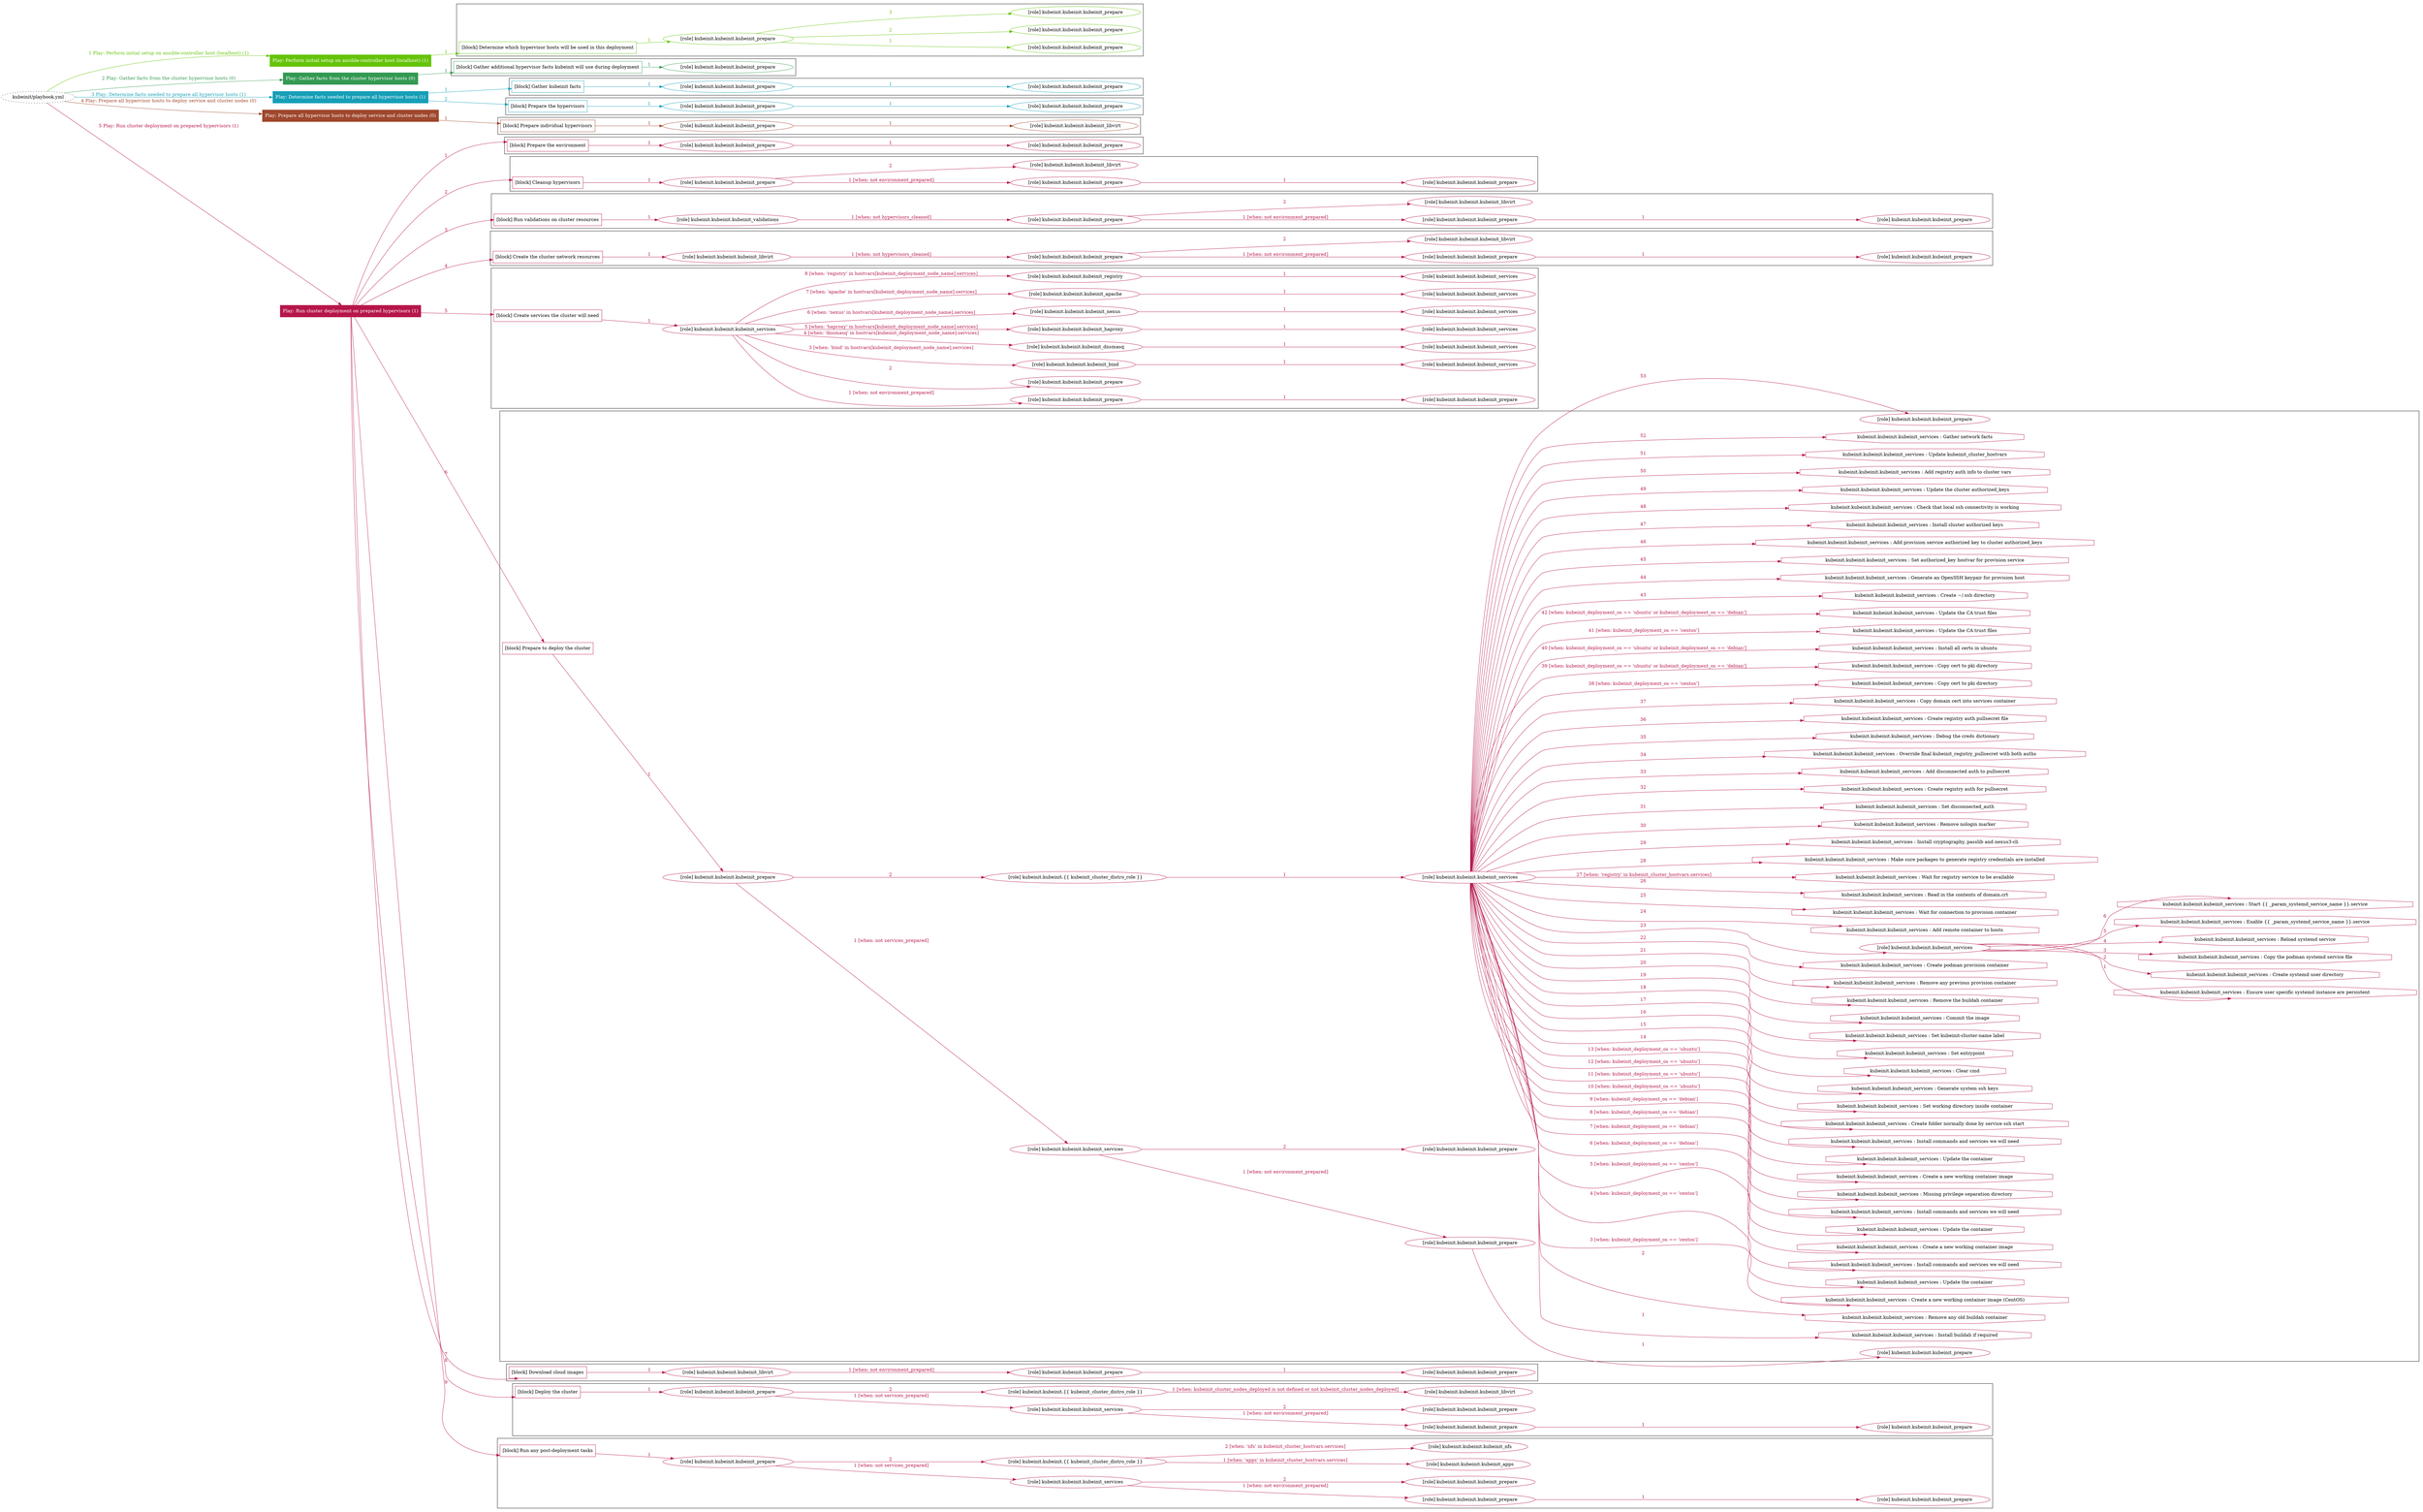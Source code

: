 digraph {
	graph [concentrate=true ordering=in rankdir=LR ratio=fill]
	edge [esep=5 sep=10]
	"kubeinit/playbook.yml" [URL="/home/runner/work/kubeinit/kubeinit/kubeinit/playbook.yml" id=playbook_6c718769 style=dotted]
	"kubeinit/playbook.yml" -> play_862e68ac [label="1 Play: Perform initial setup on ansible-controller host (localhost) (1)" color="#65c309" fontcolor="#65c309" id=edge_playbook_6c718769_play_862e68ac labeltooltip="1 Play: Perform initial setup on ansible-controller host (localhost) (1)" tooltip="1 Play: Perform initial setup on ansible-controller host (localhost) (1)"]
	subgraph "Play: Perform initial setup on ansible-controller host (localhost) (1)" {
		play_862e68ac [label="Play: Perform initial setup on ansible-controller host (localhost) (1)" URL="/home/runner/work/kubeinit/kubeinit/kubeinit/playbook.yml" color="#65c309" fontcolor="#ffffff" id=play_862e68ac shape=box style=filled tooltip=localhost]
		play_862e68ac -> block_db9e65e2 [label=1 color="#65c309" fontcolor="#65c309" id=edge_1_play_862e68ac_block_db9e65e2 labeltooltip=1 tooltip=1]
		subgraph cluster_block_db9e65e2 {
			block_db9e65e2 [label="[block] Determine which hypervisor hosts will be used in this deployment" URL="/home/runner/work/kubeinit/kubeinit/kubeinit/playbook.yml" color="#65c309" id=block_db9e65e2 labeltooltip="Determine which hypervisor hosts will be used in this deployment" shape=box tooltip="Determine which hypervisor hosts will be used in this deployment"]
			block_db9e65e2 -> role_6e0a2c85 [label="1 " color="#65c309" fontcolor="#65c309" id=edge_1_block_db9e65e2_role_6e0a2c85 labeltooltip="1 " tooltip="1 "]
			subgraph "kubeinit.kubeinit.kubeinit_prepare" {
				role_6e0a2c85 [label="[role] kubeinit.kubeinit.kubeinit_prepare" URL="/home/runner/work/kubeinit/kubeinit/kubeinit/playbook.yml" color="#65c309" id=role_6e0a2c85 tooltip="kubeinit.kubeinit.kubeinit_prepare"]
				role_6e0a2c85 -> role_dea1f658 [label="1 " color="#65c309" fontcolor="#65c309" id=edge_1_role_6e0a2c85_role_dea1f658 labeltooltip="1 " tooltip="1 "]
				subgraph "kubeinit.kubeinit.kubeinit_prepare" {
					role_dea1f658 [label="[role] kubeinit.kubeinit.kubeinit_prepare" URL="/home/runner/.ansible/collections/ansible_collections/kubeinit/kubeinit/roles/kubeinit_prepare/tasks/build_hypervisors_group.yml" color="#65c309" id=role_dea1f658 tooltip="kubeinit.kubeinit.kubeinit_prepare"]
				}
				role_6e0a2c85 -> role_00b60f2a [label="2 " color="#65c309" fontcolor="#65c309" id=edge_2_role_6e0a2c85_role_00b60f2a labeltooltip="2 " tooltip="2 "]
				subgraph "kubeinit.kubeinit.kubeinit_prepare" {
					role_00b60f2a [label="[role] kubeinit.kubeinit.kubeinit_prepare" URL="/home/runner/.ansible/collections/ansible_collections/kubeinit/kubeinit/roles/kubeinit_prepare/tasks/build_hypervisors_group.yml" color="#65c309" id=role_00b60f2a tooltip="kubeinit.kubeinit.kubeinit_prepare"]
				}
				role_6e0a2c85 -> role_1a8ec2cb [label="3 " color="#65c309" fontcolor="#65c309" id=edge_3_role_6e0a2c85_role_1a8ec2cb labeltooltip="3 " tooltip="3 "]
				subgraph "kubeinit.kubeinit.kubeinit_prepare" {
					role_1a8ec2cb [label="[role] kubeinit.kubeinit.kubeinit_prepare" URL="/home/runner/.ansible/collections/ansible_collections/kubeinit/kubeinit/roles/kubeinit_prepare/tasks/build_hypervisors_group.yml" color="#65c309" id=role_1a8ec2cb tooltip="kubeinit.kubeinit.kubeinit_prepare"]
				}
			}
		}
	}
	"kubeinit/playbook.yml" -> play_e4e7c780 [label="2 Play: Gather facts from the cluster hypervisor hosts (0)" color="#339953" fontcolor="#339953" id=edge_playbook_6c718769_play_e4e7c780 labeltooltip="2 Play: Gather facts from the cluster hypervisor hosts (0)" tooltip="2 Play: Gather facts from the cluster hypervisor hosts (0)"]
	subgraph "Play: Gather facts from the cluster hypervisor hosts (0)" {
		play_e4e7c780 [label="Play: Gather facts from the cluster hypervisor hosts (0)" URL="/home/runner/work/kubeinit/kubeinit/kubeinit/playbook.yml" color="#339953" fontcolor="#ffffff" id=play_e4e7c780 shape=box style=filled tooltip="Play: Gather facts from the cluster hypervisor hosts (0)"]
		play_e4e7c780 -> block_1468cc20 [label=1 color="#339953" fontcolor="#339953" id=edge_1_play_e4e7c780_block_1468cc20 labeltooltip=1 tooltip=1]
		subgraph cluster_block_1468cc20 {
			block_1468cc20 [label="[block] Gather additional hypervisor facts kubeinit will use during deployment" URL="/home/runner/work/kubeinit/kubeinit/kubeinit/playbook.yml" color="#339953" id=block_1468cc20 labeltooltip="Gather additional hypervisor facts kubeinit will use during deployment" shape=box tooltip="Gather additional hypervisor facts kubeinit will use during deployment"]
			block_1468cc20 -> role_5fd3ce10 [label="1 " color="#339953" fontcolor="#339953" id=edge_1_block_1468cc20_role_5fd3ce10 labeltooltip="1 " tooltip="1 "]
			subgraph "kubeinit.kubeinit.kubeinit_prepare" {
				role_5fd3ce10 [label="[role] kubeinit.kubeinit.kubeinit_prepare" URL="/home/runner/work/kubeinit/kubeinit/kubeinit/playbook.yml" color="#339953" id=role_5fd3ce10 tooltip="kubeinit.kubeinit.kubeinit_prepare"]
			}
		}
	}
	"kubeinit/playbook.yml" -> play_db5b73f1 [label="3 Play: Determine facts needed to prepare all hypervisor hosts (1)" color="#159fb7" fontcolor="#159fb7" id=edge_playbook_6c718769_play_db5b73f1 labeltooltip="3 Play: Determine facts needed to prepare all hypervisor hosts (1)" tooltip="3 Play: Determine facts needed to prepare all hypervisor hosts (1)"]
	subgraph "Play: Determine facts needed to prepare all hypervisor hosts (1)" {
		play_db5b73f1 [label="Play: Determine facts needed to prepare all hypervisor hosts (1)" URL="/home/runner/work/kubeinit/kubeinit/kubeinit/playbook.yml" color="#159fb7" fontcolor="#ffffff" id=play_db5b73f1 shape=box style=filled tooltip=localhost]
		play_db5b73f1 -> block_64b70ea5 [label=1 color="#159fb7" fontcolor="#159fb7" id=edge_1_play_db5b73f1_block_64b70ea5 labeltooltip=1 tooltip=1]
		subgraph cluster_block_64b70ea5 {
			block_64b70ea5 [label="[block] Gather kubeinit facts" URL="/home/runner/work/kubeinit/kubeinit/kubeinit/playbook.yml" color="#159fb7" id=block_64b70ea5 labeltooltip="Gather kubeinit facts" shape=box tooltip="Gather kubeinit facts"]
			block_64b70ea5 -> role_d3b64e97 [label="1 " color="#159fb7" fontcolor="#159fb7" id=edge_1_block_64b70ea5_role_d3b64e97 labeltooltip="1 " tooltip="1 "]
			subgraph "kubeinit.kubeinit.kubeinit_prepare" {
				role_d3b64e97 [label="[role] kubeinit.kubeinit.kubeinit_prepare" URL="/home/runner/work/kubeinit/kubeinit/kubeinit/playbook.yml" color="#159fb7" id=role_d3b64e97 tooltip="kubeinit.kubeinit.kubeinit_prepare"]
				role_d3b64e97 -> role_3c3a2c2a [label="1 " color="#159fb7" fontcolor="#159fb7" id=edge_1_role_d3b64e97_role_3c3a2c2a labeltooltip="1 " tooltip="1 "]
				subgraph "kubeinit.kubeinit.kubeinit_prepare" {
					role_3c3a2c2a [label="[role] kubeinit.kubeinit.kubeinit_prepare" URL="/home/runner/.ansible/collections/ansible_collections/kubeinit/kubeinit/roles/kubeinit_prepare/tasks/gather_kubeinit_facts.yml" color="#159fb7" id=role_3c3a2c2a tooltip="kubeinit.kubeinit.kubeinit_prepare"]
				}
			}
		}
		play_db5b73f1 -> block_88cf89b6 [label=2 color="#159fb7" fontcolor="#159fb7" id=edge_2_play_db5b73f1_block_88cf89b6 labeltooltip=2 tooltip=2]
		subgraph cluster_block_88cf89b6 {
			block_88cf89b6 [label="[block] Prepare the hypervisors" URL="/home/runner/work/kubeinit/kubeinit/kubeinit/playbook.yml" color="#159fb7" id=block_88cf89b6 labeltooltip="Prepare the hypervisors" shape=box tooltip="Prepare the hypervisors"]
			block_88cf89b6 -> role_e388705b [label="1 " color="#159fb7" fontcolor="#159fb7" id=edge_1_block_88cf89b6_role_e388705b labeltooltip="1 " tooltip="1 "]
			subgraph "kubeinit.kubeinit.kubeinit_prepare" {
				role_e388705b [label="[role] kubeinit.kubeinit.kubeinit_prepare" URL="/home/runner/work/kubeinit/kubeinit/kubeinit/playbook.yml" color="#159fb7" id=role_e388705b tooltip="kubeinit.kubeinit.kubeinit_prepare"]
				role_e388705b -> role_c68b63e3 [label="1 " color="#159fb7" fontcolor="#159fb7" id=edge_1_role_e388705b_role_c68b63e3 labeltooltip="1 " tooltip="1 "]
				subgraph "kubeinit.kubeinit.kubeinit_prepare" {
					role_c68b63e3 [label="[role] kubeinit.kubeinit.kubeinit_prepare" URL="/home/runner/.ansible/collections/ansible_collections/kubeinit/kubeinit/roles/kubeinit_prepare/tasks/gather_kubeinit_facts.yml" color="#159fb7" id=role_c68b63e3 tooltip="kubeinit.kubeinit.kubeinit_prepare"]
				}
			}
		}
	}
	"kubeinit/playbook.yml" -> play_e93bdb1c [label="4 Play: Prepare all hypervisor hosts to deploy service and cluster nodes (0)" color="#9f472d" fontcolor="#9f472d" id=edge_playbook_6c718769_play_e93bdb1c labeltooltip="4 Play: Prepare all hypervisor hosts to deploy service and cluster nodes (0)" tooltip="4 Play: Prepare all hypervisor hosts to deploy service and cluster nodes (0)"]
	subgraph "Play: Prepare all hypervisor hosts to deploy service and cluster nodes (0)" {
		play_e93bdb1c [label="Play: Prepare all hypervisor hosts to deploy service and cluster nodes (0)" URL="/home/runner/work/kubeinit/kubeinit/kubeinit/playbook.yml" color="#9f472d" fontcolor="#ffffff" id=play_e93bdb1c shape=box style=filled tooltip="Play: Prepare all hypervisor hosts to deploy service and cluster nodes (0)"]
		play_e93bdb1c -> block_39e70b27 [label=1 color="#9f472d" fontcolor="#9f472d" id=edge_1_play_e93bdb1c_block_39e70b27 labeltooltip=1 tooltip=1]
		subgraph cluster_block_39e70b27 {
			block_39e70b27 [label="[block] Prepare individual hypervisors" URL="/home/runner/work/kubeinit/kubeinit/kubeinit/playbook.yml" color="#9f472d" id=block_39e70b27 labeltooltip="Prepare individual hypervisors" shape=box tooltip="Prepare individual hypervisors"]
			block_39e70b27 -> role_ec9ef86a [label="1 " color="#9f472d" fontcolor="#9f472d" id=edge_1_block_39e70b27_role_ec9ef86a labeltooltip="1 " tooltip="1 "]
			subgraph "kubeinit.kubeinit.kubeinit_prepare" {
				role_ec9ef86a [label="[role] kubeinit.kubeinit.kubeinit_prepare" URL="/home/runner/work/kubeinit/kubeinit/kubeinit/playbook.yml" color="#9f472d" id=role_ec9ef86a tooltip="kubeinit.kubeinit.kubeinit_prepare"]
				role_ec9ef86a -> role_fe6fbee2 [label="1 " color="#9f472d" fontcolor="#9f472d" id=edge_1_role_ec9ef86a_role_fe6fbee2 labeltooltip="1 " tooltip="1 "]
				subgraph "kubeinit.kubeinit.kubeinit_libvirt" {
					role_fe6fbee2 [label="[role] kubeinit.kubeinit.kubeinit_libvirt" URL="/home/runner/.ansible/collections/ansible_collections/kubeinit/kubeinit/roles/kubeinit_prepare/tasks/prepare_hypervisor.yml" color="#9f472d" id=role_fe6fbee2 tooltip="kubeinit.kubeinit.kubeinit_libvirt"]
				}
			}
		}
	}
	"kubeinit/playbook.yml" -> play_7b3d8dd2 [label="5 Play: Run cluster deployment on prepared hypervisors (1)" color="#b6164a" fontcolor="#b6164a" id=edge_playbook_6c718769_play_7b3d8dd2 labeltooltip="5 Play: Run cluster deployment on prepared hypervisors (1)" tooltip="5 Play: Run cluster deployment on prepared hypervisors (1)"]
	subgraph "Play: Run cluster deployment on prepared hypervisors (1)" {
		play_7b3d8dd2 [label="Play: Run cluster deployment on prepared hypervisors (1)" URL="/home/runner/work/kubeinit/kubeinit/kubeinit/playbook.yml" color="#b6164a" fontcolor="#ffffff" id=play_7b3d8dd2 shape=box style=filled tooltip=localhost]
		play_7b3d8dd2 -> block_1be25285 [label=1 color="#b6164a" fontcolor="#b6164a" id=edge_1_play_7b3d8dd2_block_1be25285 labeltooltip=1 tooltip=1]
		subgraph cluster_block_1be25285 {
			block_1be25285 [label="[block] Prepare the environment" URL="/home/runner/work/kubeinit/kubeinit/kubeinit/playbook.yml" color="#b6164a" id=block_1be25285 labeltooltip="Prepare the environment" shape=box tooltip="Prepare the environment"]
			block_1be25285 -> role_b1eaf454 [label="1 " color="#b6164a" fontcolor="#b6164a" id=edge_1_block_1be25285_role_b1eaf454 labeltooltip="1 " tooltip="1 "]
			subgraph "kubeinit.kubeinit.kubeinit_prepare" {
				role_b1eaf454 [label="[role] kubeinit.kubeinit.kubeinit_prepare" URL="/home/runner/work/kubeinit/kubeinit/kubeinit/playbook.yml" color="#b6164a" id=role_b1eaf454 tooltip="kubeinit.kubeinit.kubeinit_prepare"]
				role_b1eaf454 -> role_63986a52 [label="1 " color="#b6164a" fontcolor="#b6164a" id=edge_1_role_b1eaf454_role_63986a52 labeltooltip="1 " tooltip="1 "]
				subgraph "kubeinit.kubeinit.kubeinit_prepare" {
					role_63986a52 [label="[role] kubeinit.kubeinit.kubeinit_prepare" URL="/home/runner/.ansible/collections/ansible_collections/kubeinit/kubeinit/roles/kubeinit_prepare/tasks/gather_kubeinit_facts.yml" color="#b6164a" id=role_63986a52 tooltip="kubeinit.kubeinit.kubeinit_prepare"]
				}
			}
		}
		play_7b3d8dd2 -> block_58d578bb [label=2 color="#b6164a" fontcolor="#b6164a" id=edge_2_play_7b3d8dd2_block_58d578bb labeltooltip=2 tooltip=2]
		subgraph cluster_block_58d578bb {
			block_58d578bb [label="[block] Cleanup hypervisors" URL="/home/runner/work/kubeinit/kubeinit/kubeinit/playbook.yml" color="#b6164a" id=block_58d578bb labeltooltip="Cleanup hypervisors" shape=box tooltip="Cleanup hypervisors"]
			block_58d578bb -> role_7e5468dd [label="1 " color="#b6164a" fontcolor="#b6164a" id=edge_1_block_58d578bb_role_7e5468dd labeltooltip="1 " tooltip="1 "]
			subgraph "kubeinit.kubeinit.kubeinit_prepare" {
				role_7e5468dd [label="[role] kubeinit.kubeinit.kubeinit_prepare" URL="/home/runner/work/kubeinit/kubeinit/kubeinit/playbook.yml" color="#b6164a" id=role_7e5468dd tooltip="kubeinit.kubeinit.kubeinit_prepare"]
				role_7e5468dd -> role_6d5c9a1e [label="1 [when: not environment_prepared]" color="#b6164a" fontcolor="#b6164a" id=edge_1_role_7e5468dd_role_6d5c9a1e labeltooltip="1 [when: not environment_prepared]" tooltip="1 [when: not environment_prepared]"]
				subgraph "kubeinit.kubeinit.kubeinit_prepare" {
					role_6d5c9a1e [label="[role] kubeinit.kubeinit.kubeinit_prepare" URL="/home/runner/.ansible/collections/ansible_collections/kubeinit/kubeinit/roles/kubeinit_prepare/tasks/cleanup_hypervisors.yml" color="#b6164a" id=role_6d5c9a1e tooltip="kubeinit.kubeinit.kubeinit_prepare"]
					role_6d5c9a1e -> role_839b3294 [label="1 " color="#b6164a" fontcolor="#b6164a" id=edge_1_role_6d5c9a1e_role_839b3294 labeltooltip="1 " tooltip="1 "]
					subgraph "kubeinit.kubeinit.kubeinit_prepare" {
						role_839b3294 [label="[role] kubeinit.kubeinit.kubeinit_prepare" URL="/home/runner/.ansible/collections/ansible_collections/kubeinit/kubeinit/roles/kubeinit_prepare/tasks/gather_kubeinit_facts.yml" color="#b6164a" id=role_839b3294 tooltip="kubeinit.kubeinit.kubeinit_prepare"]
					}
				}
				role_7e5468dd -> role_dcd82f31 [label="2 " color="#b6164a" fontcolor="#b6164a" id=edge_2_role_7e5468dd_role_dcd82f31 labeltooltip="2 " tooltip="2 "]
				subgraph "kubeinit.kubeinit.kubeinit_libvirt" {
					role_dcd82f31 [label="[role] kubeinit.kubeinit.kubeinit_libvirt" URL="/home/runner/.ansible/collections/ansible_collections/kubeinit/kubeinit/roles/kubeinit_prepare/tasks/cleanup_hypervisors.yml" color="#b6164a" id=role_dcd82f31 tooltip="kubeinit.kubeinit.kubeinit_libvirt"]
				}
			}
		}
		play_7b3d8dd2 -> block_88910804 [label=3 color="#b6164a" fontcolor="#b6164a" id=edge_3_play_7b3d8dd2_block_88910804 labeltooltip=3 tooltip=3]
		subgraph cluster_block_88910804 {
			block_88910804 [label="[block] Run validations on cluster resources" URL="/home/runner/work/kubeinit/kubeinit/kubeinit/playbook.yml" color="#b6164a" id=block_88910804 labeltooltip="Run validations on cluster resources" shape=box tooltip="Run validations on cluster resources"]
			block_88910804 -> role_316136dc [label="1 " color="#b6164a" fontcolor="#b6164a" id=edge_1_block_88910804_role_316136dc labeltooltip="1 " tooltip="1 "]
			subgraph "kubeinit.kubeinit.kubeinit_validations" {
				role_316136dc [label="[role] kubeinit.kubeinit.kubeinit_validations" URL="/home/runner/work/kubeinit/kubeinit/kubeinit/playbook.yml" color="#b6164a" id=role_316136dc tooltip="kubeinit.kubeinit.kubeinit_validations"]
				role_316136dc -> role_55bd062e [label="1 [when: not hypervisors_cleaned]" color="#b6164a" fontcolor="#b6164a" id=edge_1_role_316136dc_role_55bd062e labeltooltip="1 [when: not hypervisors_cleaned]" tooltip="1 [when: not hypervisors_cleaned]"]
				subgraph "kubeinit.kubeinit.kubeinit_prepare" {
					role_55bd062e [label="[role] kubeinit.kubeinit.kubeinit_prepare" URL="/home/runner/.ansible/collections/ansible_collections/kubeinit/kubeinit/roles/kubeinit_validations/tasks/main.yml" color="#b6164a" id=role_55bd062e tooltip="kubeinit.kubeinit.kubeinit_prepare"]
					role_55bd062e -> role_cfed4fba [label="1 [when: not environment_prepared]" color="#b6164a" fontcolor="#b6164a" id=edge_1_role_55bd062e_role_cfed4fba labeltooltip="1 [when: not environment_prepared]" tooltip="1 [when: not environment_prepared]"]
					subgraph "kubeinit.kubeinit.kubeinit_prepare" {
						role_cfed4fba [label="[role] kubeinit.kubeinit.kubeinit_prepare" URL="/home/runner/.ansible/collections/ansible_collections/kubeinit/kubeinit/roles/kubeinit_prepare/tasks/cleanup_hypervisors.yml" color="#b6164a" id=role_cfed4fba tooltip="kubeinit.kubeinit.kubeinit_prepare"]
						role_cfed4fba -> role_fdb6980c [label="1 " color="#b6164a" fontcolor="#b6164a" id=edge_1_role_cfed4fba_role_fdb6980c labeltooltip="1 " tooltip="1 "]
						subgraph "kubeinit.kubeinit.kubeinit_prepare" {
							role_fdb6980c [label="[role] kubeinit.kubeinit.kubeinit_prepare" URL="/home/runner/.ansible/collections/ansible_collections/kubeinit/kubeinit/roles/kubeinit_prepare/tasks/gather_kubeinit_facts.yml" color="#b6164a" id=role_fdb6980c tooltip="kubeinit.kubeinit.kubeinit_prepare"]
						}
					}
					role_55bd062e -> role_d15e6e0a [label="2 " color="#b6164a" fontcolor="#b6164a" id=edge_2_role_55bd062e_role_d15e6e0a labeltooltip="2 " tooltip="2 "]
					subgraph "kubeinit.kubeinit.kubeinit_libvirt" {
						role_d15e6e0a [label="[role] kubeinit.kubeinit.kubeinit_libvirt" URL="/home/runner/.ansible/collections/ansible_collections/kubeinit/kubeinit/roles/kubeinit_prepare/tasks/cleanup_hypervisors.yml" color="#b6164a" id=role_d15e6e0a tooltip="kubeinit.kubeinit.kubeinit_libvirt"]
					}
				}
			}
		}
		play_7b3d8dd2 -> block_38c74aab [label=4 color="#b6164a" fontcolor="#b6164a" id=edge_4_play_7b3d8dd2_block_38c74aab labeltooltip=4 tooltip=4]
		subgraph cluster_block_38c74aab {
			block_38c74aab [label="[block] Create the cluster network resources" URL="/home/runner/work/kubeinit/kubeinit/kubeinit/playbook.yml" color="#b6164a" id=block_38c74aab labeltooltip="Create the cluster network resources" shape=box tooltip="Create the cluster network resources"]
			block_38c74aab -> role_a422d7da [label="1 " color="#b6164a" fontcolor="#b6164a" id=edge_1_block_38c74aab_role_a422d7da labeltooltip="1 " tooltip="1 "]
			subgraph "kubeinit.kubeinit.kubeinit_libvirt" {
				role_a422d7da [label="[role] kubeinit.kubeinit.kubeinit_libvirt" URL="/home/runner/work/kubeinit/kubeinit/kubeinit/playbook.yml" color="#b6164a" id=role_a422d7da tooltip="kubeinit.kubeinit.kubeinit_libvirt"]
				role_a422d7da -> role_3d8ea0fe [label="1 [when: not hypervisors_cleaned]" color="#b6164a" fontcolor="#b6164a" id=edge_1_role_a422d7da_role_3d8ea0fe labeltooltip="1 [when: not hypervisors_cleaned]" tooltip="1 [when: not hypervisors_cleaned]"]
				subgraph "kubeinit.kubeinit.kubeinit_prepare" {
					role_3d8ea0fe [label="[role] kubeinit.kubeinit.kubeinit_prepare" URL="/home/runner/.ansible/collections/ansible_collections/kubeinit/kubeinit/roles/kubeinit_libvirt/tasks/create_network.yml" color="#b6164a" id=role_3d8ea0fe tooltip="kubeinit.kubeinit.kubeinit_prepare"]
					role_3d8ea0fe -> role_460518a2 [label="1 [when: not environment_prepared]" color="#b6164a" fontcolor="#b6164a" id=edge_1_role_3d8ea0fe_role_460518a2 labeltooltip="1 [when: not environment_prepared]" tooltip="1 [when: not environment_prepared]"]
					subgraph "kubeinit.kubeinit.kubeinit_prepare" {
						role_460518a2 [label="[role] kubeinit.kubeinit.kubeinit_prepare" URL="/home/runner/.ansible/collections/ansible_collections/kubeinit/kubeinit/roles/kubeinit_prepare/tasks/cleanup_hypervisors.yml" color="#b6164a" id=role_460518a2 tooltip="kubeinit.kubeinit.kubeinit_prepare"]
						role_460518a2 -> role_5e8cdc3b [label="1 " color="#b6164a" fontcolor="#b6164a" id=edge_1_role_460518a2_role_5e8cdc3b labeltooltip="1 " tooltip="1 "]
						subgraph "kubeinit.kubeinit.kubeinit_prepare" {
							role_5e8cdc3b [label="[role] kubeinit.kubeinit.kubeinit_prepare" URL="/home/runner/.ansible/collections/ansible_collections/kubeinit/kubeinit/roles/kubeinit_prepare/tasks/gather_kubeinit_facts.yml" color="#b6164a" id=role_5e8cdc3b tooltip="kubeinit.kubeinit.kubeinit_prepare"]
						}
					}
					role_3d8ea0fe -> role_ade5621c [label="2 " color="#b6164a" fontcolor="#b6164a" id=edge_2_role_3d8ea0fe_role_ade5621c labeltooltip="2 " tooltip="2 "]
					subgraph "kubeinit.kubeinit.kubeinit_libvirt" {
						role_ade5621c [label="[role] kubeinit.kubeinit.kubeinit_libvirt" URL="/home/runner/.ansible/collections/ansible_collections/kubeinit/kubeinit/roles/kubeinit_prepare/tasks/cleanup_hypervisors.yml" color="#b6164a" id=role_ade5621c tooltip="kubeinit.kubeinit.kubeinit_libvirt"]
					}
				}
			}
		}
		play_7b3d8dd2 -> block_1bbeb33c [label=5 color="#b6164a" fontcolor="#b6164a" id=edge_5_play_7b3d8dd2_block_1bbeb33c labeltooltip=5 tooltip=5]
		subgraph cluster_block_1bbeb33c {
			block_1bbeb33c [label="[block] Create services the cluster will need" URL="/home/runner/work/kubeinit/kubeinit/kubeinit/playbook.yml" color="#b6164a" id=block_1bbeb33c labeltooltip="Create services the cluster will need" shape=box tooltip="Create services the cluster will need"]
			block_1bbeb33c -> role_94074edd [label="1 " color="#b6164a" fontcolor="#b6164a" id=edge_1_block_1bbeb33c_role_94074edd labeltooltip="1 " tooltip="1 "]
			subgraph "kubeinit.kubeinit.kubeinit_services" {
				role_94074edd [label="[role] kubeinit.kubeinit.kubeinit_services" URL="/home/runner/work/kubeinit/kubeinit/kubeinit/playbook.yml" color="#b6164a" id=role_94074edd tooltip="kubeinit.kubeinit.kubeinit_services"]
				role_94074edd -> role_64b2b884 [label="1 [when: not environment_prepared]" color="#b6164a" fontcolor="#b6164a" id=edge_1_role_94074edd_role_64b2b884 labeltooltip="1 [when: not environment_prepared]" tooltip="1 [when: not environment_prepared]"]
				subgraph "kubeinit.kubeinit.kubeinit_prepare" {
					role_64b2b884 [label="[role] kubeinit.kubeinit.kubeinit_prepare" URL="/home/runner/.ansible/collections/ansible_collections/kubeinit/kubeinit/roles/kubeinit_services/tasks/main.yml" color="#b6164a" id=role_64b2b884 tooltip="kubeinit.kubeinit.kubeinit_prepare"]
					role_64b2b884 -> role_fe8d78fa [label="1 " color="#b6164a" fontcolor="#b6164a" id=edge_1_role_64b2b884_role_fe8d78fa labeltooltip="1 " tooltip="1 "]
					subgraph "kubeinit.kubeinit.kubeinit_prepare" {
						role_fe8d78fa [label="[role] kubeinit.kubeinit.kubeinit_prepare" URL="/home/runner/.ansible/collections/ansible_collections/kubeinit/kubeinit/roles/kubeinit_prepare/tasks/gather_kubeinit_facts.yml" color="#b6164a" id=role_fe8d78fa tooltip="kubeinit.kubeinit.kubeinit_prepare"]
					}
				}
				role_94074edd -> role_06976775 [label="2 " color="#b6164a" fontcolor="#b6164a" id=edge_2_role_94074edd_role_06976775 labeltooltip="2 " tooltip="2 "]
				subgraph "kubeinit.kubeinit.kubeinit_prepare" {
					role_06976775 [label="[role] kubeinit.kubeinit.kubeinit_prepare" URL="/home/runner/.ansible/collections/ansible_collections/kubeinit/kubeinit/roles/kubeinit_services/tasks/00_create_service_pod.yml" color="#b6164a" id=role_06976775 tooltip="kubeinit.kubeinit.kubeinit_prepare"]
				}
				role_94074edd -> role_72009a4a [label="3 [when: 'bind' in hostvars[kubeinit_deployment_node_name].services]" color="#b6164a" fontcolor="#b6164a" id=edge_3_role_94074edd_role_72009a4a labeltooltip="3 [when: 'bind' in hostvars[kubeinit_deployment_node_name].services]" tooltip="3 [when: 'bind' in hostvars[kubeinit_deployment_node_name].services]"]
				subgraph "kubeinit.kubeinit.kubeinit_bind" {
					role_72009a4a [label="[role] kubeinit.kubeinit.kubeinit_bind" URL="/home/runner/.ansible/collections/ansible_collections/kubeinit/kubeinit/roles/kubeinit_services/tasks/start_services_containers.yml" color="#b6164a" id=role_72009a4a tooltip="kubeinit.kubeinit.kubeinit_bind"]
					role_72009a4a -> role_7eabadcb [label="1 " color="#b6164a" fontcolor="#b6164a" id=edge_1_role_72009a4a_role_7eabadcb labeltooltip="1 " tooltip="1 "]
					subgraph "kubeinit.kubeinit.kubeinit_services" {
						role_7eabadcb [label="[role] kubeinit.kubeinit.kubeinit_services" URL="/home/runner/.ansible/collections/ansible_collections/kubeinit/kubeinit/roles/kubeinit_bind/tasks/main.yml" color="#b6164a" id=role_7eabadcb tooltip="kubeinit.kubeinit.kubeinit_services"]
					}
				}
				role_94074edd -> role_7ce52124 [label="4 [when: 'dnsmasq' in hostvars[kubeinit_deployment_node_name].services]" color="#b6164a" fontcolor="#b6164a" id=edge_4_role_94074edd_role_7ce52124 labeltooltip="4 [when: 'dnsmasq' in hostvars[kubeinit_deployment_node_name].services]" tooltip="4 [when: 'dnsmasq' in hostvars[kubeinit_deployment_node_name].services]"]
				subgraph "kubeinit.kubeinit.kubeinit_dnsmasq" {
					role_7ce52124 [label="[role] kubeinit.kubeinit.kubeinit_dnsmasq" URL="/home/runner/.ansible/collections/ansible_collections/kubeinit/kubeinit/roles/kubeinit_services/tasks/start_services_containers.yml" color="#b6164a" id=role_7ce52124 tooltip="kubeinit.kubeinit.kubeinit_dnsmasq"]
					role_7ce52124 -> role_62e4a40f [label="1 " color="#b6164a" fontcolor="#b6164a" id=edge_1_role_7ce52124_role_62e4a40f labeltooltip="1 " tooltip="1 "]
					subgraph "kubeinit.kubeinit.kubeinit_services" {
						role_62e4a40f [label="[role] kubeinit.kubeinit.kubeinit_services" URL="/home/runner/.ansible/collections/ansible_collections/kubeinit/kubeinit/roles/kubeinit_dnsmasq/tasks/main.yml" color="#b6164a" id=role_62e4a40f tooltip="kubeinit.kubeinit.kubeinit_services"]
					}
				}
				role_94074edd -> role_d5cee310 [label="5 [when: 'haproxy' in hostvars[kubeinit_deployment_node_name].services]" color="#b6164a" fontcolor="#b6164a" id=edge_5_role_94074edd_role_d5cee310 labeltooltip="5 [when: 'haproxy' in hostvars[kubeinit_deployment_node_name].services]" tooltip="5 [when: 'haproxy' in hostvars[kubeinit_deployment_node_name].services]"]
				subgraph "kubeinit.kubeinit.kubeinit_haproxy" {
					role_d5cee310 [label="[role] kubeinit.kubeinit.kubeinit_haproxy" URL="/home/runner/.ansible/collections/ansible_collections/kubeinit/kubeinit/roles/kubeinit_services/tasks/start_services_containers.yml" color="#b6164a" id=role_d5cee310 tooltip="kubeinit.kubeinit.kubeinit_haproxy"]
					role_d5cee310 -> role_a141543b [label="1 " color="#b6164a" fontcolor="#b6164a" id=edge_1_role_d5cee310_role_a141543b labeltooltip="1 " tooltip="1 "]
					subgraph "kubeinit.kubeinit.kubeinit_services" {
						role_a141543b [label="[role] kubeinit.kubeinit.kubeinit_services" URL="/home/runner/.ansible/collections/ansible_collections/kubeinit/kubeinit/roles/kubeinit_haproxy/tasks/main.yml" color="#b6164a" id=role_a141543b tooltip="kubeinit.kubeinit.kubeinit_services"]
					}
				}
				role_94074edd -> role_de1e4237 [label="6 [when: 'nexus' in hostvars[kubeinit_deployment_node_name].services]" color="#b6164a" fontcolor="#b6164a" id=edge_6_role_94074edd_role_de1e4237 labeltooltip="6 [when: 'nexus' in hostvars[kubeinit_deployment_node_name].services]" tooltip="6 [when: 'nexus' in hostvars[kubeinit_deployment_node_name].services]"]
				subgraph "kubeinit.kubeinit.kubeinit_nexus" {
					role_de1e4237 [label="[role] kubeinit.kubeinit.kubeinit_nexus" URL="/home/runner/.ansible/collections/ansible_collections/kubeinit/kubeinit/roles/kubeinit_services/tasks/start_services_containers.yml" color="#b6164a" id=role_de1e4237 tooltip="kubeinit.kubeinit.kubeinit_nexus"]
					role_de1e4237 -> role_7dc046f9 [label="1 " color="#b6164a" fontcolor="#b6164a" id=edge_1_role_de1e4237_role_7dc046f9 labeltooltip="1 " tooltip="1 "]
					subgraph "kubeinit.kubeinit.kubeinit_services" {
						role_7dc046f9 [label="[role] kubeinit.kubeinit.kubeinit_services" URL="/home/runner/.ansible/collections/ansible_collections/kubeinit/kubeinit/roles/kubeinit_nexus/tasks/main.yml" color="#b6164a" id=role_7dc046f9 tooltip="kubeinit.kubeinit.kubeinit_services"]
					}
				}
				role_94074edd -> role_a8ad0f71 [label="7 [when: 'apache' in hostvars[kubeinit_deployment_node_name].services]" color="#b6164a" fontcolor="#b6164a" id=edge_7_role_94074edd_role_a8ad0f71 labeltooltip="7 [when: 'apache' in hostvars[kubeinit_deployment_node_name].services]" tooltip="7 [when: 'apache' in hostvars[kubeinit_deployment_node_name].services]"]
				subgraph "kubeinit.kubeinit.kubeinit_apache" {
					role_a8ad0f71 [label="[role] kubeinit.kubeinit.kubeinit_apache" URL="/home/runner/.ansible/collections/ansible_collections/kubeinit/kubeinit/roles/kubeinit_services/tasks/start_services_containers.yml" color="#b6164a" id=role_a8ad0f71 tooltip="kubeinit.kubeinit.kubeinit_apache"]
					role_a8ad0f71 -> role_b6b3c85b [label="1 " color="#b6164a" fontcolor="#b6164a" id=edge_1_role_a8ad0f71_role_b6b3c85b labeltooltip="1 " tooltip="1 "]
					subgraph "kubeinit.kubeinit.kubeinit_services" {
						role_b6b3c85b [label="[role] kubeinit.kubeinit.kubeinit_services" URL="/home/runner/.ansible/collections/ansible_collections/kubeinit/kubeinit/roles/kubeinit_apache/tasks/main.yml" color="#b6164a" id=role_b6b3c85b tooltip="kubeinit.kubeinit.kubeinit_services"]
					}
				}
				role_94074edd -> role_1b02c660 [label="8 [when: 'registry' in hostvars[kubeinit_deployment_node_name].services]" color="#b6164a" fontcolor="#b6164a" id=edge_8_role_94074edd_role_1b02c660 labeltooltip="8 [when: 'registry' in hostvars[kubeinit_deployment_node_name].services]" tooltip="8 [when: 'registry' in hostvars[kubeinit_deployment_node_name].services]"]
				subgraph "kubeinit.kubeinit.kubeinit_registry" {
					role_1b02c660 [label="[role] kubeinit.kubeinit.kubeinit_registry" URL="/home/runner/.ansible/collections/ansible_collections/kubeinit/kubeinit/roles/kubeinit_services/tasks/start_services_containers.yml" color="#b6164a" id=role_1b02c660 tooltip="kubeinit.kubeinit.kubeinit_registry"]
					role_1b02c660 -> role_14471850 [label="1 " color="#b6164a" fontcolor="#b6164a" id=edge_1_role_1b02c660_role_14471850 labeltooltip="1 " tooltip="1 "]
					subgraph "kubeinit.kubeinit.kubeinit_services" {
						role_14471850 [label="[role] kubeinit.kubeinit.kubeinit_services" URL="/home/runner/.ansible/collections/ansible_collections/kubeinit/kubeinit/roles/kubeinit_registry/tasks/main.yml" color="#b6164a" id=role_14471850 tooltip="kubeinit.kubeinit.kubeinit_services"]
					}
				}
			}
		}
		play_7b3d8dd2 -> block_8c8a6162 [label=6 color="#b6164a" fontcolor="#b6164a" id=edge_6_play_7b3d8dd2_block_8c8a6162 labeltooltip=6 tooltip=6]
		subgraph cluster_block_8c8a6162 {
			block_8c8a6162 [label="[block] Prepare to deploy the cluster" URL="/home/runner/work/kubeinit/kubeinit/kubeinit/playbook.yml" color="#b6164a" id=block_8c8a6162 labeltooltip="Prepare to deploy the cluster" shape=box tooltip="Prepare to deploy the cluster"]
			block_8c8a6162 -> role_0de5e7cc [label="1 " color="#b6164a" fontcolor="#b6164a" id=edge_1_block_8c8a6162_role_0de5e7cc labeltooltip="1 " tooltip="1 "]
			subgraph "kubeinit.kubeinit.kubeinit_prepare" {
				role_0de5e7cc [label="[role] kubeinit.kubeinit.kubeinit_prepare" URL="/home/runner/work/kubeinit/kubeinit/kubeinit/playbook.yml" color="#b6164a" id=role_0de5e7cc tooltip="kubeinit.kubeinit.kubeinit_prepare"]
				role_0de5e7cc -> role_77053d21 [label="1 [when: not services_prepared]" color="#b6164a" fontcolor="#b6164a" id=edge_1_role_0de5e7cc_role_77053d21 labeltooltip="1 [when: not services_prepared]" tooltip="1 [when: not services_prepared]"]
				subgraph "kubeinit.kubeinit.kubeinit_services" {
					role_77053d21 [label="[role] kubeinit.kubeinit.kubeinit_services" URL="/home/runner/.ansible/collections/ansible_collections/kubeinit/kubeinit/roles/kubeinit_prepare/tasks/prepare_cluster.yml" color="#b6164a" id=role_77053d21 tooltip="kubeinit.kubeinit.kubeinit_services"]
					role_77053d21 -> role_d554c114 [label="1 [when: not environment_prepared]" color="#b6164a" fontcolor="#b6164a" id=edge_1_role_77053d21_role_d554c114 labeltooltip="1 [when: not environment_prepared]" tooltip="1 [when: not environment_prepared]"]
					subgraph "kubeinit.kubeinit.kubeinit_prepare" {
						role_d554c114 [label="[role] kubeinit.kubeinit.kubeinit_prepare" URL="/home/runner/.ansible/collections/ansible_collections/kubeinit/kubeinit/roles/kubeinit_services/tasks/prepare_services.yml" color="#b6164a" id=role_d554c114 tooltip="kubeinit.kubeinit.kubeinit_prepare"]
						role_d554c114 -> role_b231cf19 [label="1 " color="#b6164a" fontcolor="#b6164a" id=edge_1_role_d554c114_role_b231cf19 labeltooltip="1 " tooltip="1 "]
						subgraph "kubeinit.kubeinit.kubeinit_prepare" {
							role_b231cf19 [label="[role] kubeinit.kubeinit.kubeinit_prepare" URL="/home/runner/.ansible/collections/ansible_collections/kubeinit/kubeinit/roles/kubeinit_prepare/tasks/gather_kubeinit_facts.yml" color="#b6164a" id=role_b231cf19 tooltip="kubeinit.kubeinit.kubeinit_prepare"]
						}
					}
					role_77053d21 -> role_1b76c91b [label="2 " color="#b6164a" fontcolor="#b6164a" id=edge_2_role_77053d21_role_1b76c91b labeltooltip="2 " tooltip="2 "]
					subgraph "kubeinit.kubeinit.kubeinit_prepare" {
						role_1b76c91b [label="[role] kubeinit.kubeinit.kubeinit_prepare" URL="/home/runner/.ansible/collections/ansible_collections/kubeinit/kubeinit/roles/kubeinit_services/tasks/prepare_services.yml" color="#b6164a" id=role_1b76c91b tooltip="kubeinit.kubeinit.kubeinit_prepare"]
					}
				}
				role_0de5e7cc -> role_fb2ac275 [label="2 " color="#b6164a" fontcolor="#b6164a" id=edge_2_role_0de5e7cc_role_fb2ac275 labeltooltip="2 " tooltip="2 "]
				subgraph "kubeinit.kubeinit.{{ kubeinit_cluster_distro_role }}" {
					role_fb2ac275 [label="[role] kubeinit.kubeinit.{{ kubeinit_cluster_distro_role }}" URL="/home/runner/.ansible/collections/ansible_collections/kubeinit/kubeinit/roles/kubeinit_prepare/tasks/prepare_cluster.yml" color="#b6164a" id=role_fb2ac275 tooltip="kubeinit.kubeinit.{{ kubeinit_cluster_distro_role }}"]
					role_fb2ac275 -> role_463506ca [label="1 " color="#b6164a" fontcolor="#b6164a" id=edge_1_role_fb2ac275_role_463506ca labeltooltip="1 " tooltip="1 "]
					subgraph "kubeinit.kubeinit.kubeinit_services" {
						role_463506ca [label="[role] kubeinit.kubeinit.kubeinit_services" URL="/home/runner/.ansible/collections/ansible_collections/kubeinit/kubeinit/roles/kubeinit_cdk/tasks/prepare_cluster.yml" color="#b6164a" id=role_463506ca tooltip="kubeinit.kubeinit.kubeinit_services"]
						task_e4f1c1a3 [label="kubeinit.kubeinit.kubeinit_services : Install buildah if required" URL="/home/runner/.ansible/collections/ansible_collections/kubeinit/kubeinit/roles/kubeinit_services/tasks/create_provision_container.yml" color="#b6164a" id=task_e4f1c1a3 shape=octagon tooltip="kubeinit.kubeinit.kubeinit_services : Install buildah if required"]
						role_463506ca -> task_e4f1c1a3 [label="1 " color="#b6164a" fontcolor="#b6164a" id=edge_1_role_463506ca_task_e4f1c1a3 labeltooltip="1 " tooltip="1 "]
						task_24c16c5c [label="kubeinit.kubeinit.kubeinit_services : Remove any old buildah container" URL="/home/runner/.ansible/collections/ansible_collections/kubeinit/kubeinit/roles/kubeinit_services/tasks/create_provision_container.yml" color="#b6164a" id=task_24c16c5c shape=octagon tooltip="kubeinit.kubeinit.kubeinit_services : Remove any old buildah container"]
						role_463506ca -> task_24c16c5c [label="2 " color="#b6164a" fontcolor="#b6164a" id=edge_2_role_463506ca_task_24c16c5c labeltooltip="2 " tooltip="2 "]
						task_e5040b2b [label="kubeinit.kubeinit.kubeinit_services : Create a new working container image (CentOS)" URL="/home/runner/.ansible/collections/ansible_collections/kubeinit/kubeinit/roles/kubeinit_services/tasks/create_provision_container.yml" color="#b6164a" id=task_e5040b2b shape=octagon tooltip="kubeinit.kubeinit.kubeinit_services : Create a new working container image (CentOS)"]
						role_463506ca -> task_e5040b2b [label="3 [when: kubeinit_deployment_os == 'centos']" color="#b6164a" fontcolor="#b6164a" id=edge_3_role_463506ca_task_e5040b2b labeltooltip="3 [when: kubeinit_deployment_os == 'centos']" tooltip="3 [when: kubeinit_deployment_os == 'centos']"]
						task_3ff53030 [label="kubeinit.kubeinit.kubeinit_services : Update the container" URL="/home/runner/.ansible/collections/ansible_collections/kubeinit/kubeinit/roles/kubeinit_services/tasks/create_provision_container.yml" color="#b6164a" id=task_3ff53030 shape=octagon tooltip="kubeinit.kubeinit.kubeinit_services : Update the container"]
						role_463506ca -> task_3ff53030 [label="4 [when: kubeinit_deployment_os == 'centos']" color="#b6164a" fontcolor="#b6164a" id=edge_4_role_463506ca_task_3ff53030 labeltooltip="4 [when: kubeinit_deployment_os == 'centos']" tooltip="4 [when: kubeinit_deployment_os == 'centos']"]
						task_8b5beb91 [label="kubeinit.kubeinit.kubeinit_services : Install commands and services we will need" URL="/home/runner/.ansible/collections/ansible_collections/kubeinit/kubeinit/roles/kubeinit_services/tasks/create_provision_container.yml" color="#b6164a" id=task_8b5beb91 shape=octagon tooltip="kubeinit.kubeinit.kubeinit_services : Install commands and services we will need"]
						role_463506ca -> task_8b5beb91 [label="5 [when: kubeinit_deployment_os == 'centos']" color="#b6164a" fontcolor="#b6164a" id=edge_5_role_463506ca_task_8b5beb91 labeltooltip="5 [when: kubeinit_deployment_os == 'centos']" tooltip="5 [when: kubeinit_deployment_os == 'centos']"]
						task_21dc7b1a [label="kubeinit.kubeinit.kubeinit_services : Create a new working container image" URL="/home/runner/.ansible/collections/ansible_collections/kubeinit/kubeinit/roles/kubeinit_services/tasks/create_provision_container.yml" color="#b6164a" id=task_21dc7b1a shape=octagon tooltip="kubeinit.kubeinit.kubeinit_services : Create a new working container image"]
						role_463506ca -> task_21dc7b1a [label="6 [when: kubeinit_deployment_os == 'debian']" color="#b6164a" fontcolor="#b6164a" id=edge_6_role_463506ca_task_21dc7b1a labeltooltip="6 [when: kubeinit_deployment_os == 'debian']" tooltip="6 [when: kubeinit_deployment_os == 'debian']"]
						task_76b8210f [label="kubeinit.kubeinit.kubeinit_services : Update the container" URL="/home/runner/.ansible/collections/ansible_collections/kubeinit/kubeinit/roles/kubeinit_services/tasks/create_provision_container.yml" color="#b6164a" id=task_76b8210f shape=octagon tooltip="kubeinit.kubeinit.kubeinit_services : Update the container"]
						role_463506ca -> task_76b8210f [label="7 [when: kubeinit_deployment_os == 'debian']" color="#b6164a" fontcolor="#b6164a" id=edge_7_role_463506ca_task_76b8210f labeltooltip="7 [when: kubeinit_deployment_os == 'debian']" tooltip="7 [when: kubeinit_deployment_os == 'debian']"]
						task_d3fa47c6 [label="kubeinit.kubeinit.kubeinit_services : Install commands and services we will need" URL="/home/runner/.ansible/collections/ansible_collections/kubeinit/kubeinit/roles/kubeinit_services/tasks/create_provision_container.yml" color="#b6164a" id=task_d3fa47c6 shape=octagon tooltip="kubeinit.kubeinit.kubeinit_services : Install commands and services we will need"]
						role_463506ca -> task_d3fa47c6 [label="8 [when: kubeinit_deployment_os == 'debian']" color="#b6164a" fontcolor="#b6164a" id=edge_8_role_463506ca_task_d3fa47c6 labeltooltip="8 [when: kubeinit_deployment_os == 'debian']" tooltip="8 [when: kubeinit_deployment_os == 'debian']"]
						task_4aaea7be [label="kubeinit.kubeinit.kubeinit_services : Missing privilege separation directory" URL="/home/runner/.ansible/collections/ansible_collections/kubeinit/kubeinit/roles/kubeinit_services/tasks/create_provision_container.yml" color="#b6164a" id=task_4aaea7be shape=octagon tooltip="kubeinit.kubeinit.kubeinit_services : Missing privilege separation directory"]
						role_463506ca -> task_4aaea7be [label="9 [when: kubeinit_deployment_os == 'debian']" color="#b6164a" fontcolor="#b6164a" id=edge_9_role_463506ca_task_4aaea7be labeltooltip="9 [when: kubeinit_deployment_os == 'debian']" tooltip="9 [when: kubeinit_deployment_os == 'debian']"]
						task_6479a60b [label="kubeinit.kubeinit.kubeinit_services : Create a new working container image" URL="/home/runner/.ansible/collections/ansible_collections/kubeinit/kubeinit/roles/kubeinit_services/tasks/create_provision_container.yml" color="#b6164a" id=task_6479a60b shape=octagon tooltip="kubeinit.kubeinit.kubeinit_services : Create a new working container image"]
						role_463506ca -> task_6479a60b [label="10 [when: kubeinit_deployment_os == 'ubuntu']" color="#b6164a" fontcolor="#b6164a" id=edge_10_role_463506ca_task_6479a60b labeltooltip="10 [when: kubeinit_deployment_os == 'ubuntu']" tooltip="10 [when: kubeinit_deployment_os == 'ubuntu']"]
						task_5ded1bd2 [label="kubeinit.kubeinit.kubeinit_services : Update the container" URL="/home/runner/.ansible/collections/ansible_collections/kubeinit/kubeinit/roles/kubeinit_services/tasks/create_provision_container.yml" color="#b6164a" id=task_5ded1bd2 shape=octagon tooltip="kubeinit.kubeinit.kubeinit_services : Update the container"]
						role_463506ca -> task_5ded1bd2 [label="11 [when: kubeinit_deployment_os == 'ubuntu']" color="#b6164a" fontcolor="#b6164a" id=edge_11_role_463506ca_task_5ded1bd2 labeltooltip="11 [when: kubeinit_deployment_os == 'ubuntu']" tooltip="11 [when: kubeinit_deployment_os == 'ubuntu']"]
						task_667e2333 [label="kubeinit.kubeinit.kubeinit_services : Install commands and services we will need" URL="/home/runner/.ansible/collections/ansible_collections/kubeinit/kubeinit/roles/kubeinit_services/tasks/create_provision_container.yml" color="#b6164a" id=task_667e2333 shape=octagon tooltip="kubeinit.kubeinit.kubeinit_services : Install commands and services we will need"]
						role_463506ca -> task_667e2333 [label="12 [when: kubeinit_deployment_os == 'ubuntu']" color="#b6164a" fontcolor="#b6164a" id=edge_12_role_463506ca_task_667e2333 labeltooltip="12 [when: kubeinit_deployment_os == 'ubuntu']" tooltip="12 [when: kubeinit_deployment_os == 'ubuntu']"]
						task_9836a94b [label="kubeinit.kubeinit.kubeinit_services : Create folder normally done by service ssh start" URL="/home/runner/.ansible/collections/ansible_collections/kubeinit/kubeinit/roles/kubeinit_services/tasks/create_provision_container.yml" color="#b6164a" id=task_9836a94b shape=octagon tooltip="kubeinit.kubeinit.kubeinit_services : Create folder normally done by service ssh start"]
						role_463506ca -> task_9836a94b [label="13 [when: kubeinit_deployment_os == 'ubuntu']" color="#b6164a" fontcolor="#b6164a" id=edge_13_role_463506ca_task_9836a94b labeltooltip="13 [when: kubeinit_deployment_os == 'ubuntu']" tooltip="13 [when: kubeinit_deployment_os == 'ubuntu']"]
						task_d84f87b6 [label="kubeinit.kubeinit.kubeinit_services : Set working directory inside container" URL="/home/runner/.ansible/collections/ansible_collections/kubeinit/kubeinit/roles/kubeinit_services/tasks/create_provision_container.yml" color="#b6164a" id=task_d84f87b6 shape=octagon tooltip="kubeinit.kubeinit.kubeinit_services : Set working directory inside container"]
						role_463506ca -> task_d84f87b6 [label="14 " color="#b6164a" fontcolor="#b6164a" id=edge_14_role_463506ca_task_d84f87b6 labeltooltip="14 " tooltip="14 "]
						task_52d8b867 [label="kubeinit.kubeinit.kubeinit_services : Generate system ssh keys" URL="/home/runner/.ansible/collections/ansible_collections/kubeinit/kubeinit/roles/kubeinit_services/tasks/create_provision_container.yml" color="#b6164a" id=task_52d8b867 shape=octagon tooltip="kubeinit.kubeinit.kubeinit_services : Generate system ssh keys"]
						role_463506ca -> task_52d8b867 [label="15 " color="#b6164a" fontcolor="#b6164a" id=edge_15_role_463506ca_task_52d8b867 labeltooltip="15 " tooltip="15 "]
						task_61c88320 [label="kubeinit.kubeinit.kubeinit_services : Clear cmd" URL="/home/runner/.ansible/collections/ansible_collections/kubeinit/kubeinit/roles/kubeinit_services/tasks/create_provision_container.yml" color="#b6164a" id=task_61c88320 shape=octagon tooltip="kubeinit.kubeinit.kubeinit_services : Clear cmd"]
						role_463506ca -> task_61c88320 [label="16 " color="#b6164a" fontcolor="#b6164a" id=edge_16_role_463506ca_task_61c88320 labeltooltip="16 " tooltip="16 "]
						task_d52575d8 [label="kubeinit.kubeinit.kubeinit_services : Set entrypoint" URL="/home/runner/.ansible/collections/ansible_collections/kubeinit/kubeinit/roles/kubeinit_services/tasks/create_provision_container.yml" color="#b6164a" id=task_d52575d8 shape=octagon tooltip="kubeinit.kubeinit.kubeinit_services : Set entrypoint"]
						role_463506ca -> task_d52575d8 [label="17 " color="#b6164a" fontcolor="#b6164a" id=edge_17_role_463506ca_task_d52575d8 labeltooltip="17 " tooltip="17 "]
						task_662a45a3 [label="kubeinit.kubeinit.kubeinit_services : Set kubeinit-cluster-name label" URL="/home/runner/.ansible/collections/ansible_collections/kubeinit/kubeinit/roles/kubeinit_services/tasks/create_provision_container.yml" color="#b6164a" id=task_662a45a3 shape=octagon tooltip="kubeinit.kubeinit.kubeinit_services : Set kubeinit-cluster-name label"]
						role_463506ca -> task_662a45a3 [label="18 " color="#b6164a" fontcolor="#b6164a" id=edge_18_role_463506ca_task_662a45a3 labeltooltip="18 " tooltip="18 "]
						task_8f778456 [label="kubeinit.kubeinit.kubeinit_services : Commit the image" URL="/home/runner/.ansible/collections/ansible_collections/kubeinit/kubeinit/roles/kubeinit_services/tasks/create_provision_container.yml" color="#b6164a" id=task_8f778456 shape=octagon tooltip="kubeinit.kubeinit.kubeinit_services : Commit the image"]
						role_463506ca -> task_8f778456 [label="19 " color="#b6164a" fontcolor="#b6164a" id=edge_19_role_463506ca_task_8f778456 labeltooltip="19 " tooltip="19 "]
						task_af4845ba [label="kubeinit.kubeinit.kubeinit_services : Remove the buildah container" URL="/home/runner/.ansible/collections/ansible_collections/kubeinit/kubeinit/roles/kubeinit_services/tasks/create_provision_container.yml" color="#b6164a" id=task_af4845ba shape=octagon tooltip="kubeinit.kubeinit.kubeinit_services : Remove the buildah container"]
						role_463506ca -> task_af4845ba [label="20 " color="#b6164a" fontcolor="#b6164a" id=edge_20_role_463506ca_task_af4845ba labeltooltip="20 " tooltip="20 "]
						task_80a44b52 [label="kubeinit.kubeinit.kubeinit_services : Remove any previous provision container" URL="/home/runner/.ansible/collections/ansible_collections/kubeinit/kubeinit/roles/kubeinit_services/tasks/create_provision_container.yml" color="#b6164a" id=task_80a44b52 shape=octagon tooltip="kubeinit.kubeinit.kubeinit_services : Remove any previous provision container"]
						role_463506ca -> task_80a44b52 [label="21 " color="#b6164a" fontcolor="#b6164a" id=edge_21_role_463506ca_task_80a44b52 labeltooltip="21 " tooltip="21 "]
						task_4621e99a [label="kubeinit.kubeinit.kubeinit_services : Create podman provision container" URL="/home/runner/.ansible/collections/ansible_collections/kubeinit/kubeinit/roles/kubeinit_services/tasks/create_provision_container.yml" color="#b6164a" id=task_4621e99a shape=octagon tooltip="kubeinit.kubeinit.kubeinit_services : Create podman provision container"]
						role_463506ca -> task_4621e99a [label="22 " color="#b6164a" fontcolor="#b6164a" id=edge_22_role_463506ca_task_4621e99a labeltooltip="22 " tooltip="22 "]
						role_463506ca -> role_98621bb4 [label="23 " color="#b6164a" fontcolor="#b6164a" id=edge_23_role_463506ca_role_98621bb4 labeltooltip="23 " tooltip="23 "]
						subgraph "kubeinit.kubeinit.kubeinit_services" {
							role_98621bb4 [label="[role] kubeinit.kubeinit.kubeinit_services" URL="/home/runner/.ansible/collections/ansible_collections/kubeinit/kubeinit/roles/kubeinit_services/tasks/create_provision_container.yml" color="#b6164a" id=role_98621bb4 tooltip="kubeinit.kubeinit.kubeinit_services"]
							task_1bdc0f76 [label="kubeinit.kubeinit.kubeinit_services : Ensure user specific systemd instance are persistent" URL="/home/runner/.ansible/collections/ansible_collections/kubeinit/kubeinit/roles/kubeinit_services/tasks/create_managed_service.yml" color="#b6164a" id=task_1bdc0f76 shape=octagon tooltip="kubeinit.kubeinit.kubeinit_services : Ensure user specific systemd instance are persistent"]
							role_98621bb4 -> task_1bdc0f76 [label="1 " color="#b6164a" fontcolor="#b6164a" id=edge_1_role_98621bb4_task_1bdc0f76 labeltooltip="1 " tooltip="1 "]
							task_7f6af6a8 [label="kubeinit.kubeinit.kubeinit_services : Create systemd user directory" URL="/home/runner/.ansible/collections/ansible_collections/kubeinit/kubeinit/roles/kubeinit_services/tasks/create_managed_service.yml" color="#b6164a" id=task_7f6af6a8 shape=octagon tooltip="kubeinit.kubeinit.kubeinit_services : Create systemd user directory"]
							role_98621bb4 -> task_7f6af6a8 [label="2 " color="#b6164a" fontcolor="#b6164a" id=edge_2_role_98621bb4_task_7f6af6a8 labeltooltip="2 " tooltip="2 "]
							task_ecd8a4c7 [label="kubeinit.kubeinit.kubeinit_services : Copy the podman systemd service file" URL="/home/runner/.ansible/collections/ansible_collections/kubeinit/kubeinit/roles/kubeinit_services/tasks/create_managed_service.yml" color="#b6164a" id=task_ecd8a4c7 shape=octagon tooltip="kubeinit.kubeinit.kubeinit_services : Copy the podman systemd service file"]
							role_98621bb4 -> task_ecd8a4c7 [label="3 " color="#b6164a" fontcolor="#b6164a" id=edge_3_role_98621bb4_task_ecd8a4c7 labeltooltip="3 " tooltip="3 "]
							task_6254376c [label="kubeinit.kubeinit.kubeinit_services : Reload systemd service" URL="/home/runner/.ansible/collections/ansible_collections/kubeinit/kubeinit/roles/kubeinit_services/tasks/create_managed_service.yml" color="#b6164a" id=task_6254376c shape=octagon tooltip="kubeinit.kubeinit.kubeinit_services : Reload systemd service"]
							role_98621bb4 -> task_6254376c [label="4 " color="#b6164a" fontcolor="#b6164a" id=edge_4_role_98621bb4_task_6254376c labeltooltip="4 " tooltip="4 "]
							task_67636a8e [label="kubeinit.kubeinit.kubeinit_services : Enable {{ _param_systemd_service_name }}.service" URL="/home/runner/.ansible/collections/ansible_collections/kubeinit/kubeinit/roles/kubeinit_services/tasks/create_managed_service.yml" color="#b6164a" id=task_67636a8e shape=octagon tooltip="kubeinit.kubeinit.kubeinit_services : Enable {{ _param_systemd_service_name }}.service"]
							role_98621bb4 -> task_67636a8e [label="5 " color="#b6164a" fontcolor="#b6164a" id=edge_5_role_98621bb4_task_67636a8e labeltooltip="5 " tooltip="5 "]
							task_76338ead [label="kubeinit.kubeinit.kubeinit_services : Start {{ _param_systemd_service_name }}.service" URL="/home/runner/.ansible/collections/ansible_collections/kubeinit/kubeinit/roles/kubeinit_services/tasks/create_managed_service.yml" color="#b6164a" id=task_76338ead shape=octagon tooltip="kubeinit.kubeinit.kubeinit_services : Start {{ _param_systemd_service_name }}.service"]
							role_98621bb4 -> task_76338ead [label="6 " color="#b6164a" fontcolor="#b6164a" id=edge_6_role_98621bb4_task_76338ead labeltooltip="6 " tooltip="6 "]
						}
						task_812659f7 [label="kubeinit.kubeinit.kubeinit_services : Add remote container to hosts" URL="/home/runner/.ansible/collections/ansible_collections/kubeinit/kubeinit/roles/kubeinit_services/tasks/create_provision_container.yml" color="#b6164a" id=task_812659f7 shape=octagon tooltip="kubeinit.kubeinit.kubeinit_services : Add remote container to hosts"]
						role_463506ca -> task_812659f7 [label="24 " color="#b6164a" fontcolor="#b6164a" id=edge_24_role_463506ca_task_812659f7 labeltooltip="24 " tooltip="24 "]
						task_193f8579 [label="kubeinit.kubeinit.kubeinit_services : Wait for connection to provision container" URL="/home/runner/.ansible/collections/ansible_collections/kubeinit/kubeinit/roles/kubeinit_services/tasks/create_provision_container.yml" color="#b6164a" id=task_193f8579 shape=octagon tooltip="kubeinit.kubeinit.kubeinit_services : Wait for connection to provision container"]
						role_463506ca -> task_193f8579 [label="25 " color="#b6164a" fontcolor="#b6164a" id=edge_25_role_463506ca_task_193f8579 labeltooltip="25 " tooltip="25 "]
						task_ed007c0b [label="kubeinit.kubeinit.kubeinit_services : Read in the contents of domain.crt" URL="/home/runner/.ansible/collections/ansible_collections/kubeinit/kubeinit/roles/kubeinit_services/tasks/create_provision_container.yml" color="#b6164a" id=task_ed007c0b shape=octagon tooltip="kubeinit.kubeinit.kubeinit_services : Read in the contents of domain.crt"]
						role_463506ca -> task_ed007c0b [label="26 " color="#b6164a" fontcolor="#b6164a" id=edge_26_role_463506ca_task_ed007c0b labeltooltip="26 " tooltip="26 "]
						task_daab4650 [label="kubeinit.kubeinit.kubeinit_services : Wait for registry service to be available" URL="/home/runner/.ansible/collections/ansible_collections/kubeinit/kubeinit/roles/kubeinit_services/tasks/create_provision_container.yml" color="#b6164a" id=task_daab4650 shape=octagon tooltip="kubeinit.kubeinit.kubeinit_services : Wait for registry service to be available"]
						role_463506ca -> task_daab4650 [label="27 [when: 'registry' in kubeinit_cluster_hostvars.services]" color="#b6164a" fontcolor="#b6164a" id=edge_27_role_463506ca_task_daab4650 labeltooltip="27 [when: 'registry' in kubeinit_cluster_hostvars.services]" tooltip="27 [when: 'registry' in kubeinit_cluster_hostvars.services]"]
						task_60b8c95f [label="kubeinit.kubeinit.kubeinit_services : Make sure packages to generate registry credentials are installed" URL="/home/runner/.ansible/collections/ansible_collections/kubeinit/kubeinit/roles/kubeinit_services/tasks/create_provision_container.yml" color="#b6164a" id=task_60b8c95f shape=octagon tooltip="kubeinit.kubeinit.kubeinit_services : Make sure packages to generate registry credentials are installed"]
						role_463506ca -> task_60b8c95f [label="28 " color="#b6164a" fontcolor="#b6164a" id=edge_28_role_463506ca_task_60b8c95f labeltooltip="28 " tooltip="28 "]
						task_486a9152 [label="kubeinit.kubeinit.kubeinit_services : Install cryptography, passlib and nexus3-cli" URL="/home/runner/.ansible/collections/ansible_collections/kubeinit/kubeinit/roles/kubeinit_services/tasks/create_provision_container.yml" color="#b6164a" id=task_486a9152 shape=octagon tooltip="kubeinit.kubeinit.kubeinit_services : Install cryptography, passlib and nexus3-cli"]
						role_463506ca -> task_486a9152 [label="29 " color="#b6164a" fontcolor="#b6164a" id=edge_29_role_463506ca_task_486a9152 labeltooltip="29 " tooltip="29 "]
						task_e0da656b [label="kubeinit.kubeinit.kubeinit_services : Remove nologin marker" URL="/home/runner/.ansible/collections/ansible_collections/kubeinit/kubeinit/roles/kubeinit_services/tasks/create_provision_container.yml" color="#b6164a" id=task_e0da656b shape=octagon tooltip="kubeinit.kubeinit.kubeinit_services : Remove nologin marker"]
						role_463506ca -> task_e0da656b [label="30 " color="#b6164a" fontcolor="#b6164a" id=edge_30_role_463506ca_task_e0da656b labeltooltip="30 " tooltip="30 "]
						task_d662884f [label="kubeinit.kubeinit.kubeinit_services : Set disconnected_auth" URL="/home/runner/.ansible/collections/ansible_collections/kubeinit/kubeinit/roles/kubeinit_services/tasks/create_provision_container.yml" color="#b6164a" id=task_d662884f shape=octagon tooltip="kubeinit.kubeinit.kubeinit_services : Set disconnected_auth"]
						role_463506ca -> task_d662884f [label="31 " color="#b6164a" fontcolor="#b6164a" id=edge_31_role_463506ca_task_d662884f labeltooltip="31 " tooltip="31 "]
						task_3cfa11b8 [label="kubeinit.kubeinit.kubeinit_services : Create registry auth for pullsecret" URL="/home/runner/.ansible/collections/ansible_collections/kubeinit/kubeinit/roles/kubeinit_services/tasks/create_provision_container.yml" color="#b6164a" id=task_3cfa11b8 shape=octagon tooltip="kubeinit.kubeinit.kubeinit_services : Create registry auth for pullsecret"]
						role_463506ca -> task_3cfa11b8 [label="32 " color="#b6164a" fontcolor="#b6164a" id=edge_32_role_463506ca_task_3cfa11b8 labeltooltip="32 " tooltip="32 "]
						task_3c41a617 [label="kubeinit.kubeinit.kubeinit_services : Add disconnected auth to pullsecret" URL="/home/runner/.ansible/collections/ansible_collections/kubeinit/kubeinit/roles/kubeinit_services/tasks/create_provision_container.yml" color="#b6164a" id=task_3c41a617 shape=octagon tooltip="kubeinit.kubeinit.kubeinit_services : Add disconnected auth to pullsecret"]
						role_463506ca -> task_3c41a617 [label="33 " color="#b6164a" fontcolor="#b6164a" id=edge_33_role_463506ca_task_3c41a617 labeltooltip="33 " tooltip="33 "]
						task_773133fa [label="kubeinit.kubeinit.kubeinit_services : Override final kubeinit_registry_pullsecret with both auths" URL="/home/runner/.ansible/collections/ansible_collections/kubeinit/kubeinit/roles/kubeinit_services/tasks/create_provision_container.yml" color="#b6164a" id=task_773133fa shape=octagon tooltip="kubeinit.kubeinit.kubeinit_services : Override final kubeinit_registry_pullsecret with both auths"]
						role_463506ca -> task_773133fa [label="34 " color="#b6164a" fontcolor="#b6164a" id=edge_34_role_463506ca_task_773133fa labeltooltip="34 " tooltip="34 "]
						task_8f60a100 [label="kubeinit.kubeinit.kubeinit_services : Debug the creds dictionary" URL="/home/runner/.ansible/collections/ansible_collections/kubeinit/kubeinit/roles/kubeinit_services/tasks/create_provision_container.yml" color="#b6164a" id=task_8f60a100 shape=octagon tooltip="kubeinit.kubeinit.kubeinit_services : Debug the creds dictionary"]
						role_463506ca -> task_8f60a100 [label="35 " color="#b6164a" fontcolor="#b6164a" id=edge_35_role_463506ca_task_8f60a100 labeltooltip="35 " tooltip="35 "]
						task_699e770e [label="kubeinit.kubeinit.kubeinit_services : Create registry auth pullsecret file" URL="/home/runner/.ansible/collections/ansible_collections/kubeinit/kubeinit/roles/kubeinit_services/tasks/create_provision_container.yml" color="#b6164a" id=task_699e770e shape=octagon tooltip="kubeinit.kubeinit.kubeinit_services : Create registry auth pullsecret file"]
						role_463506ca -> task_699e770e [label="36 " color="#b6164a" fontcolor="#b6164a" id=edge_36_role_463506ca_task_699e770e labeltooltip="36 " tooltip="36 "]
						task_6b0aaf5a [label="kubeinit.kubeinit.kubeinit_services : Copy domain cert into services container" URL="/home/runner/.ansible/collections/ansible_collections/kubeinit/kubeinit/roles/kubeinit_services/tasks/create_provision_container.yml" color="#b6164a" id=task_6b0aaf5a shape=octagon tooltip="kubeinit.kubeinit.kubeinit_services : Copy domain cert into services container"]
						role_463506ca -> task_6b0aaf5a [label="37 " color="#b6164a" fontcolor="#b6164a" id=edge_37_role_463506ca_task_6b0aaf5a labeltooltip="37 " tooltip="37 "]
						task_efb97c04 [label="kubeinit.kubeinit.kubeinit_services : Copy cert to pki directory" URL="/home/runner/.ansible/collections/ansible_collections/kubeinit/kubeinit/roles/kubeinit_services/tasks/create_provision_container.yml" color="#b6164a" id=task_efb97c04 shape=octagon tooltip="kubeinit.kubeinit.kubeinit_services : Copy cert to pki directory"]
						role_463506ca -> task_efb97c04 [label="38 [when: kubeinit_deployment_os == 'centos']" color="#b6164a" fontcolor="#b6164a" id=edge_38_role_463506ca_task_efb97c04 labeltooltip="38 [when: kubeinit_deployment_os == 'centos']" tooltip="38 [when: kubeinit_deployment_os == 'centos']"]
						task_687912d0 [label="kubeinit.kubeinit.kubeinit_services : Copy cert to pki directory" URL="/home/runner/.ansible/collections/ansible_collections/kubeinit/kubeinit/roles/kubeinit_services/tasks/create_provision_container.yml" color="#b6164a" id=task_687912d0 shape=octagon tooltip="kubeinit.kubeinit.kubeinit_services : Copy cert to pki directory"]
						role_463506ca -> task_687912d0 [label="39 [when: kubeinit_deployment_os == 'ubuntu' or kubeinit_deployment_os == 'debian']" color="#b6164a" fontcolor="#b6164a" id=edge_39_role_463506ca_task_687912d0 labeltooltip="39 [when: kubeinit_deployment_os == 'ubuntu' or kubeinit_deployment_os == 'debian']" tooltip="39 [when: kubeinit_deployment_os == 'ubuntu' or kubeinit_deployment_os == 'debian']"]
						task_7939c8b1 [label="kubeinit.kubeinit.kubeinit_services : Install all certs in ubuntu" URL="/home/runner/.ansible/collections/ansible_collections/kubeinit/kubeinit/roles/kubeinit_services/tasks/create_provision_container.yml" color="#b6164a" id=task_7939c8b1 shape=octagon tooltip="kubeinit.kubeinit.kubeinit_services : Install all certs in ubuntu"]
						role_463506ca -> task_7939c8b1 [label="40 [when: kubeinit_deployment_os == 'ubuntu' or kubeinit_deployment_os == 'debian']" color="#b6164a" fontcolor="#b6164a" id=edge_40_role_463506ca_task_7939c8b1 labeltooltip="40 [when: kubeinit_deployment_os == 'ubuntu' or kubeinit_deployment_os == 'debian']" tooltip="40 [when: kubeinit_deployment_os == 'ubuntu' or kubeinit_deployment_os == 'debian']"]
						task_5e6adb07 [label="kubeinit.kubeinit.kubeinit_services : Update the CA trust files" URL="/home/runner/.ansible/collections/ansible_collections/kubeinit/kubeinit/roles/kubeinit_services/tasks/create_provision_container.yml" color="#b6164a" id=task_5e6adb07 shape=octagon tooltip="kubeinit.kubeinit.kubeinit_services : Update the CA trust files"]
						role_463506ca -> task_5e6adb07 [label="41 [when: kubeinit_deployment_os == 'centos']" color="#b6164a" fontcolor="#b6164a" id=edge_41_role_463506ca_task_5e6adb07 labeltooltip="41 [when: kubeinit_deployment_os == 'centos']" tooltip="41 [when: kubeinit_deployment_os == 'centos']"]
						task_6498febf [label="kubeinit.kubeinit.kubeinit_services : Update the CA trust files" URL="/home/runner/.ansible/collections/ansible_collections/kubeinit/kubeinit/roles/kubeinit_services/tasks/create_provision_container.yml" color="#b6164a" id=task_6498febf shape=octagon tooltip="kubeinit.kubeinit.kubeinit_services : Update the CA trust files"]
						role_463506ca -> task_6498febf [label="42 [when: kubeinit_deployment_os == 'ubuntu' or kubeinit_deployment_os == 'debian']" color="#b6164a" fontcolor="#b6164a" id=edge_42_role_463506ca_task_6498febf labeltooltip="42 [when: kubeinit_deployment_os == 'ubuntu' or kubeinit_deployment_os == 'debian']" tooltip="42 [when: kubeinit_deployment_os == 'ubuntu' or kubeinit_deployment_os == 'debian']"]
						task_8a079bfa [label="kubeinit.kubeinit.kubeinit_services : Create ~/.ssh directory" URL="/home/runner/.ansible/collections/ansible_collections/kubeinit/kubeinit/roles/kubeinit_services/tasks/create_provision_container.yml" color="#b6164a" id=task_8a079bfa shape=octagon tooltip="kubeinit.kubeinit.kubeinit_services : Create ~/.ssh directory"]
						role_463506ca -> task_8a079bfa [label="43 " color="#b6164a" fontcolor="#b6164a" id=edge_43_role_463506ca_task_8a079bfa labeltooltip="43 " tooltip="43 "]
						task_7c569428 [label="kubeinit.kubeinit.kubeinit_services : Generate an OpenSSH keypair for provision host" URL="/home/runner/.ansible/collections/ansible_collections/kubeinit/kubeinit/roles/kubeinit_services/tasks/create_provision_container.yml" color="#b6164a" id=task_7c569428 shape=octagon tooltip="kubeinit.kubeinit.kubeinit_services : Generate an OpenSSH keypair for provision host"]
						role_463506ca -> task_7c569428 [label="44 " color="#b6164a" fontcolor="#b6164a" id=edge_44_role_463506ca_task_7c569428 labeltooltip="44 " tooltip="44 "]
						task_465456f6 [label="kubeinit.kubeinit.kubeinit_services : Set authorized_key hostvar for provision service" URL="/home/runner/.ansible/collections/ansible_collections/kubeinit/kubeinit/roles/kubeinit_services/tasks/create_provision_container.yml" color="#b6164a" id=task_465456f6 shape=octagon tooltip="kubeinit.kubeinit.kubeinit_services : Set authorized_key hostvar for provision service"]
						role_463506ca -> task_465456f6 [label="45 " color="#b6164a" fontcolor="#b6164a" id=edge_45_role_463506ca_task_465456f6 labeltooltip="45 " tooltip="45 "]
						task_0de03b45 [label="kubeinit.kubeinit.kubeinit_services : Add provision service authorized key to cluster authorized_keys" URL="/home/runner/.ansible/collections/ansible_collections/kubeinit/kubeinit/roles/kubeinit_services/tasks/create_provision_container.yml" color="#b6164a" id=task_0de03b45 shape=octagon tooltip="kubeinit.kubeinit.kubeinit_services : Add provision service authorized key to cluster authorized_keys"]
						role_463506ca -> task_0de03b45 [label="46 " color="#b6164a" fontcolor="#b6164a" id=edge_46_role_463506ca_task_0de03b45 labeltooltip="46 " tooltip="46 "]
						task_8287d613 [label="kubeinit.kubeinit.kubeinit_services : Install cluster authorized keys" URL="/home/runner/.ansible/collections/ansible_collections/kubeinit/kubeinit/roles/kubeinit_services/tasks/create_provision_container.yml" color="#b6164a" id=task_8287d613 shape=octagon tooltip="kubeinit.kubeinit.kubeinit_services : Install cluster authorized keys"]
						role_463506ca -> task_8287d613 [label="47 " color="#b6164a" fontcolor="#b6164a" id=edge_47_role_463506ca_task_8287d613 labeltooltip="47 " tooltip="47 "]
						task_3eec48e6 [label="kubeinit.kubeinit.kubeinit_services : Check that local ssh connectivity is working" URL="/home/runner/.ansible/collections/ansible_collections/kubeinit/kubeinit/roles/kubeinit_services/tasks/create_provision_container.yml" color="#b6164a" id=task_3eec48e6 shape=octagon tooltip="kubeinit.kubeinit.kubeinit_services : Check that local ssh connectivity is working"]
						role_463506ca -> task_3eec48e6 [label="48 " color="#b6164a" fontcolor="#b6164a" id=edge_48_role_463506ca_task_3eec48e6 labeltooltip="48 " tooltip="48 "]
						task_13f3c600 [label="kubeinit.kubeinit.kubeinit_services : Update the cluster authorized_keys" URL="/home/runner/.ansible/collections/ansible_collections/kubeinit/kubeinit/roles/kubeinit_services/tasks/create_provision_container.yml" color="#b6164a" id=task_13f3c600 shape=octagon tooltip="kubeinit.kubeinit.kubeinit_services : Update the cluster authorized_keys"]
						role_463506ca -> task_13f3c600 [label="49 " color="#b6164a" fontcolor="#b6164a" id=edge_49_role_463506ca_task_13f3c600 labeltooltip="49 " tooltip="49 "]
						task_ba507187 [label="kubeinit.kubeinit.kubeinit_services : Add registry auth info to cluster vars" URL="/home/runner/.ansible/collections/ansible_collections/kubeinit/kubeinit/roles/kubeinit_services/tasks/create_provision_container.yml" color="#b6164a" id=task_ba507187 shape=octagon tooltip="kubeinit.kubeinit.kubeinit_services : Add registry auth info to cluster vars"]
						role_463506ca -> task_ba507187 [label="50 " color="#b6164a" fontcolor="#b6164a" id=edge_50_role_463506ca_task_ba507187 labeltooltip="50 " tooltip="50 "]
						task_967c6ff3 [label="kubeinit.kubeinit.kubeinit_services : Update kubeinit_cluster_hostvars" URL="/home/runner/.ansible/collections/ansible_collections/kubeinit/kubeinit/roles/kubeinit_services/tasks/create_provision_container.yml" color="#b6164a" id=task_967c6ff3 shape=octagon tooltip="kubeinit.kubeinit.kubeinit_services : Update kubeinit_cluster_hostvars"]
						role_463506ca -> task_967c6ff3 [label="51 " color="#b6164a" fontcolor="#b6164a" id=edge_51_role_463506ca_task_967c6ff3 labeltooltip="51 " tooltip="51 "]
						task_40e3b1ce [label="kubeinit.kubeinit.kubeinit_services : Gather network facts" URL="/home/runner/.ansible/collections/ansible_collections/kubeinit/kubeinit/roles/kubeinit_services/tasks/create_provision_container.yml" color="#b6164a" id=task_40e3b1ce shape=octagon tooltip="kubeinit.kubeinit.kubeinit_services : Gather network facts"]
						role_463506ca -> task_40e3b1ce [label="52 " color="#b6164a" fontcolor="#b6164a" id=edge_52_role_463506ca_task_40e3b1ce labeltooltip="52 " tooltip="52 "]
						role_463506ca -> role_9872d6f3 [label="53 " color="#b6164a" fontcolor="#b6164a" id=edge_53_role_463506ca_role_9872d6f3 labeltooltip="53 " tooltip="53 "]
						subgraph "kubeinit.kubeinit.kubeinit_prepare" {
							role_9872d6f3 [label="[role] kubeinit.kubeinit.kubeinit_prepare" URL="/home/runner/.ansible/collections/ansible_collections/kubeinit/kubeinit/roles/kubeinit_services/tasks/create_provision_container.yml" color="#b6164a" id=role_9872d6f3 tooltip="kubeinit.kubeinit.kubeinit_prepare"]
						}
					}
				}
			}
		}
		play_7b3d8dd2 -> block_be33444a [label=7 color="#b6164a" fontcolor="#b6164a" id=edge_7_play_7b3d8dd2_block_be33444a labeltooltip=7 tooltip=7]
		subgraph cluster_block_be33444a {
			block_be33444a [label="[block] Download cloud images" URL="/home/runner/work/kubeinit/kubeinit/kubeinit/playbook.yml" color="#b6164a" id=block_be33444a labeltooltip="Download cloud images" shape=box tooltip="Download cloud images"]
			block_be33444a -> role_8e382d85 [label="1 " color="#b6164a" fontcolor="#b6164a" id=edge_1_block_be33444a_role_8e382d85 labeltooltip="1 " tooltip="1 "]
			subgraph "kubeinit.kubeinit.kubeinit_libvirt" {
				role_8e382d85 [label="[role] kubeinit.kubeinit.kubeinit_libvirt" URL="/home/runner/work/kubeinit/kubeinit/kubeinit/playbook.yml" color="#b6164a" id=role_8e382d85 tooltip="kubeinit.kubeinit.kubeinit_libvirt"]
				role_8e382d85 -> role_e071fe22 [label="1 [when: not environment_prepared]" color="#b6164a" fontcolor="#b6164a" id=edge_1_role_8e382d85_role_e071fe22 labeltooltip="1 [when: not environment_prepared]" tooltip="1 [when: not environment_prepared]"]
				subgraph "kubeinit.kubeinit.kubeinit_prepare" {
					role_e071fe22 [label="[role] kubeinit.kubeinit.kubeinit_prepare" URL="/home/runner/.ansible/collections/ansible_collections/kubeinit/kubeinit/roles/kubeinit_libvirt/tasks/download_cloud_images.yml" color="#b6164a" id=role_e071fe22 tooltip="kubeinit.kubeinit.kubeinit_prepare"]
					role_e071fe22 -> role_344df370 [label="1 " color="#b6164a" fontcolor="#b6164a" id=edge_1_role_e071fe22_role_344df370 labeltooltip="1 " tooltip="1 "]
					subgraph "kubeinit.kubeinit.kubeinit_prepare" {
						role_344df370 [label="[role] kubeinit.kubeinit.kubeinit_prepare" URL="/home/runner/.ansible/collections/ansible_collections/kubeinit/kubeinit/roles/kubeinit_prepare/tasks/gather_kubeinit_facts.yml" color="#b6164a" id=role_344df370 tooltip="kubeinit.kubeinit.kubeinit_prepare"]
					}
				}
			}
		}
		play_7b3d8dd2 -> block_235b46e6 [label=8 color="#b6164a" fontcolor="#b6164a" id=edge_8_play_7b3d8dd2_block_235b46e6 labeltooltip=8 tooltip=8]
		subgraph cluster_block_235b46e6 {
			block_235b46e6 [label="[block] Deploy the cluster" URL="/home/runner/work/kubeinit/kubeinit/kubeinit/playbook.yml" color="#b6164a" id=block_235b46e6 labeltooltip="Deploy the cluster" shape=box tooltip="Deploy the cluster"]
			block_235b46e6 -> role_83578209 [label="1 " color="#b6164a" fontcolor="#b6164a" id=edge_1_block_235b46e6_role_83578209 labeltooltip="1 " tooltip="1 "]
			subgraph "kubeinit.kubeinit.kubeinit_prepare" {
				role_83578209 [label="[role] kubeinit.kubeinit.kubeinit_prepare" URL="/home/runner/work/kubeinit/kubeinit/kubeinit/playbook.yml" color="#b6164a" id=role_83578209 tooltip="kubeinit.kubeinit.kubeinit_prepare"]
				role_83578209 -> role_cc8ac0ff [label="1 [when: not services_prepared]" color="#b6164a" fontcolor="#b6164a" id=edge_1_role_83578209_role_cc8ac0ff labeltooltip="1 [when: not services_prepared]" tooltip="1 [when: not services_prepared]"]
				subgraph "kubeinit.kubeinit.kubeinit_services" {
					role_cc8ac0ff [label="[role] kubeinit.kubeinit.kubeinit_services" URL="/home/runner/.ansible/collections/ansible_collections/kubeinit/kubeinit/roles/kubeinit_prepare/tasks/deploy_cluster.yml" color="#b6164a" id=role_cc8ac0ff tooltip="kubeinit.kubeinit.kubeinit_services"]
					role_cc8ac0ff -> role_e325e630 [label="1 [when: not environment_prepared]" color="#b6164a" fontcolor="#b6164a" id=edge_1_role_cc8ac0ff_role_e325e630 labeltooltip="1 [when: not environment_prepared]" tooltip="1 [when: not environment_prepared]"]
					subgraph "kubeinit.kubeinit.kubeinit_prepare" {
						role_e325e630 [label="[role] kubeinit.kubeinit.kubeinit_prepare" URL="/home/runner/.ansible/collections/ansible_collections/kubeinit/kubeinit/roles/kubeinit_services/tasks/prepare_services.yml" color="#b6164a" id=role_e325e630 tooltip="kubeinit.kubeinit.kubeinit_prepare"]
						role_e325e630 -> role_838d9f9d [label="1 " color="#b6164a" fontcolor="#b6164a" id=edge_1_role_e325e630_role_838d9f9d labeltooltip="1 " tooltip="1 "]
						subgraph "kubeinit.kubeinit.kubeinit_prepare" {
							role_838d9f9d [label="[role] kubeinit.kubeinit.kubeinit_prepare" URL="/home/runner/.ansible/collections/ansible_collections/kubeinit/kubeinit/roles/kubeinit_prepare/tasks/gather_kubeinit_facts.yml" color="#b6164a" id=role_838d9f9d tooltip="kubeinit.kubeinit.kubeinit_prepare"]
						}
					}
					role_cc8ac0ff -> role_aa940401 [label="2 " color="#b6164a" fontcolor="#b6164a" id=edge_2_role_cc8ac0ff_role_aa940401 labeltooltip="2 " tooltip="2 "]
					subgraph "kubeinit.kubeinit.kubeinit_prepare" {
						role_aa940401 [label="[role] kubeinit.kubeinit.kubeinit_prepare" URL="/home/runner/.ansible/collections/ansible_collections/kubeinit/kubeinit/roles/kubeinit_services/tasks/prepare_services.yml" color="#b6164a" id=role_aa940401 tooltip="kubeinit.kubeinit.kubeinit_prepare"]
					}
				}
				role_83578209 -> role_08abdddc [label="2 " color="#b6164a" fontcolor="#b6164a" id=edge_2_role_83578209_role_08abdddc labeltooltip="2 " tooltip="2 "]
				subgraph "kubeinit.kubeinit.{{ kubeinit_cluster_distro_role }}" {
					role_08abdddc [label="[role] kubeinit.kubeinit.{{ kubeinit_cluster_distro_role }}" URL="/home/runner/.ansible/collections/ansible_collections/kubeinit/kubeinit/roles/kubeinit_prepare/tasks/deploy_cluster.yml" color="#b6164a" id=role_08abdddc tooltip="kubeinit.kubeinit.{{ kubeinit_cluster_distro_role }}"]
					role_08abdddc -> role_24d74dbc [label="1 [when: kubeinit_cluster_nodes_deployed is not defined or not kubeinit_cluster_nodes_deployed]" color="#b6164a" fontcolor="#b6164a" id=edge_1_role_08abdddc_role_24d74dbc labeltooltip="1 [when: kubeinit_cluster_nodes_deployed is not defined or not kubeinit_cluster_nodes_deployed]" tooltip="1 [when: kubeinit_cluster_nodes_deployed is not defined or not kubeinit_cluster_nodes_deployed]"]
					subgraph "kubeinit.kubeinit.kubeinit_libvirt" {
						role_24d74dbc [label="[role] kubeinit.kubeinit.kubeinit_libvirt" URL="/home/runner/.ansible/collections/ansible_collections/kubeinit/kubeinit/roles/kubeinit_cdk/tasks/main.yml" color="#b6164a" id=role_24d74dbc tooltip="kubeinit.kubeinit.kubeinit_libvirt"]
					}
				}
			}
		}
		play_7b3d8dd2 -> block_f19a9fbe [label=9 color="#b6164a" fontcolor="#b6164a" id=edge_9_play_7b3d8dd2_block_f19a9fbe labeltooltip=9 tooltip=9]
		subgraph cluster_block_f19a9fbe {
			block_f19a9fbe [label="[block] Run any post-deployment tasks" URL="/home/runner/work/kubeinit/kubeinit/kubeinit/playbook.yml" color="#b6164a" id=block_f19a9fbe labeltooltip="Run any post-deployment tasks" shape=box tooltip="Run any post-deployment tasks"]
			block_f19a9fbe -> role_277fa843 [label="1 " color="#b6164a" fontcolor="#b6164a" id=edge_1_block_f19a9fbe_role_277fa843 labeltooltip="1 " tooltip="1 "]
			subgraph "kubeinit.kubeinit.kubeinit_prepare" {
				role_277fa843 [label="[role] kubeinit.kubeinit.kubeinit_prepare" URL="/home/runner/work/kubeinit/kubeinit/kubeinit/playbook.yml" color="#b6164a" id=role_277fa843 tooltip="kubeinit.kubeinit.kubeinit_prepare"]
				role_277fa843 -> role_47d83faa [label="1 [when: not services_prepared]" color="#b6164a" fontcolor="#b6164a" id=edge_1_role_277fa843_role_47d83faa labeltooltip="1 [when: not services_prepared]" tooltip="1 [when: not services_prepared]"]
				subgraph "kubeinit.kubeinit.kubeinit_services" {
					role_47d83faa [label="[role] kubeinit.kubeinit.kubeinit_services" URL="/home/runner/.ansible/collections/ansible_collections/kubeinit/kubeinit/roles/kubeinit_prepare/tasks/post_deployment.yml" color="#b6164a" id=role_47d83faa tooltip="kubeinit.kubeinit.kubeinit_services"]
					role_47d83faa -> role_4e46573e [label="1 [when: not environment_prepared]" color="#b6164a" fontcolor="#b6164a" id=edge_1_role_47d83faa_role_4e46573e labeltooltip="1 [when: not environment_prepared]" tooltip="1 [when: not environment_prepared]"]
					subgraph "kubeinit.kubeinit.kubeinit_prepare" {
						role_4e46573e [label="[role] kubeinit.kubeinit.kubeinit_prepare" URL="/home/runner/.ansible/collections/ansible_collections/kubeinit/kubeinit/roles/kubeinit_services/tasks/prepare_services.yml" color="#b6164a" id=role_4e46573e tooltip="kubeinit.kubeinit.kubeinit_prepare"]
						role_4e46573e -> role_875878b2 [label="1 " color="#b6164a" fontcolor="#b6164a" id=edge_1_role_4e46573e_role_875878b2 labeltooltip="1 " tooltip="1 "]
						subgraph "kubeinit.kubeinit.kubeinit_prepare" {
							role_875878b2 [label="[role] kubeinit.kubeinit.kubeinit_prepare" URL="/home/runner/.ansible/collections/ansible_collections/kubeinit/kubeinit/roles/kubeinit_prepare/tasks/gather_kubeinit_facts.yml" color="#b6164a" id=role_875878b2 tooltip="kubeinit.kubeinit.kubeinit_prepare"]
						}
					}
					role_47d83faa -> role_06d7db80 [label="2 " color="#b6164a" fontcolor="#b6164a" id=edge_2_role_47d83faa_role_06d7db80 labeltooltip="2 " tooltip="2 "]
					subgraph "kubeinit.kubeinit.kubeinit_prepare" {
						role_06d7db80 [label="[role] kubeinit.kubeinit.kubeinit_prepare" URL="/home/runner/.ansible/collections/ansible_collections/kubeinit/kubeinit/roles/kubeinit_services/tasks/prepare_services.yml" color="#b6164a" id=role_06d7db80 tooltip="kubeinit.kubeinit.kubeinit_prepare"]
					}
				}
				role_277fa843 -> role_bd085302 [label="2 " color="#b6164a" fontcolor="#b6164a" id=edge_2_role_277fa843_role_bd085302 labeltooltip="2 " tooltip="2 "]
				subgraph "kubeinit.kubeinit.{{ kubeinit_cluster_distro_role }}" {
					role_bd085302 [label="[role] kubeinit.kubeinit.{{ kubeinit_cluster_distro_role }}" URL="/home/runner/.ansible/collections/ansible_collections/kubeinit/kubeinit/roles/kubeinit_prepare/tasks/post_deployment.yml" color="#b6164a" id=role_bd085302 tooltip="kubeinit.kubeinit.{{ kubeinit_cluster_distro_role }}"]
					role_bd085302 -> role_12d74413 [label="1 [when: 'apps' in kubeinit_cluster_hostvars.services]" color="#b6164a" fontcolor="#b6164a" id=edge_1_role_bd085302_role_12d74413 labeltooltip="1 [when: 'apps' in kubeinit_cluster_hostvars.services]" tooltip="1 [when: 'apps' in kubeinit_cluster_hostvars.services]"]
					subgraph "kubeinit.kubeinit.kubeinit_apps" {
						role_12d74413 [label="[role] kubeinit.kubeinit.kubeinit_apps" URL="/home/runner/.ansible/collections/ansible_collections/kubeinit/kubeinit/roles/kubeinit_cdk/tasks/post_deployment_tasks.yml" color="#b6164a" id=role_12d74413 tooltip="kubeinit.kubeinit.kubeinit_apps"]
					}
					role_bd085302 -> role_a62eab10 [label="2 [when: 'nfs' in kubeinit_cluster_hostvars.services]" color="#b6164a" fontcolor="#b6164a" id=edge_2_role_bd085302_role_a62eab10 labeltooltip="2 [when: 'nfs' in kubeinit_cluster_hostvars.services]" tooltip="2 [when: 'nfs' in kubeinit_cluster_hostvars.services]"]
					subgraph "kubeinit.kubeinit.kubeinit_nfs" {
						role_a62eab10 [label="[role] kubeinit.kubeinit.kubeinit_nfs" URL="/home/runner/.ansible/collections/ansible_collections/kubeinit/kubeinit/roles/kubeinit_cdk/tasks/post_deployment_tasks.yml" color="#b6164a" id=role_a62eab10 tooltip="kubeinit.kubeinit.kubeinit_nfs"]
					}
				}
			}
		}
	}
}
